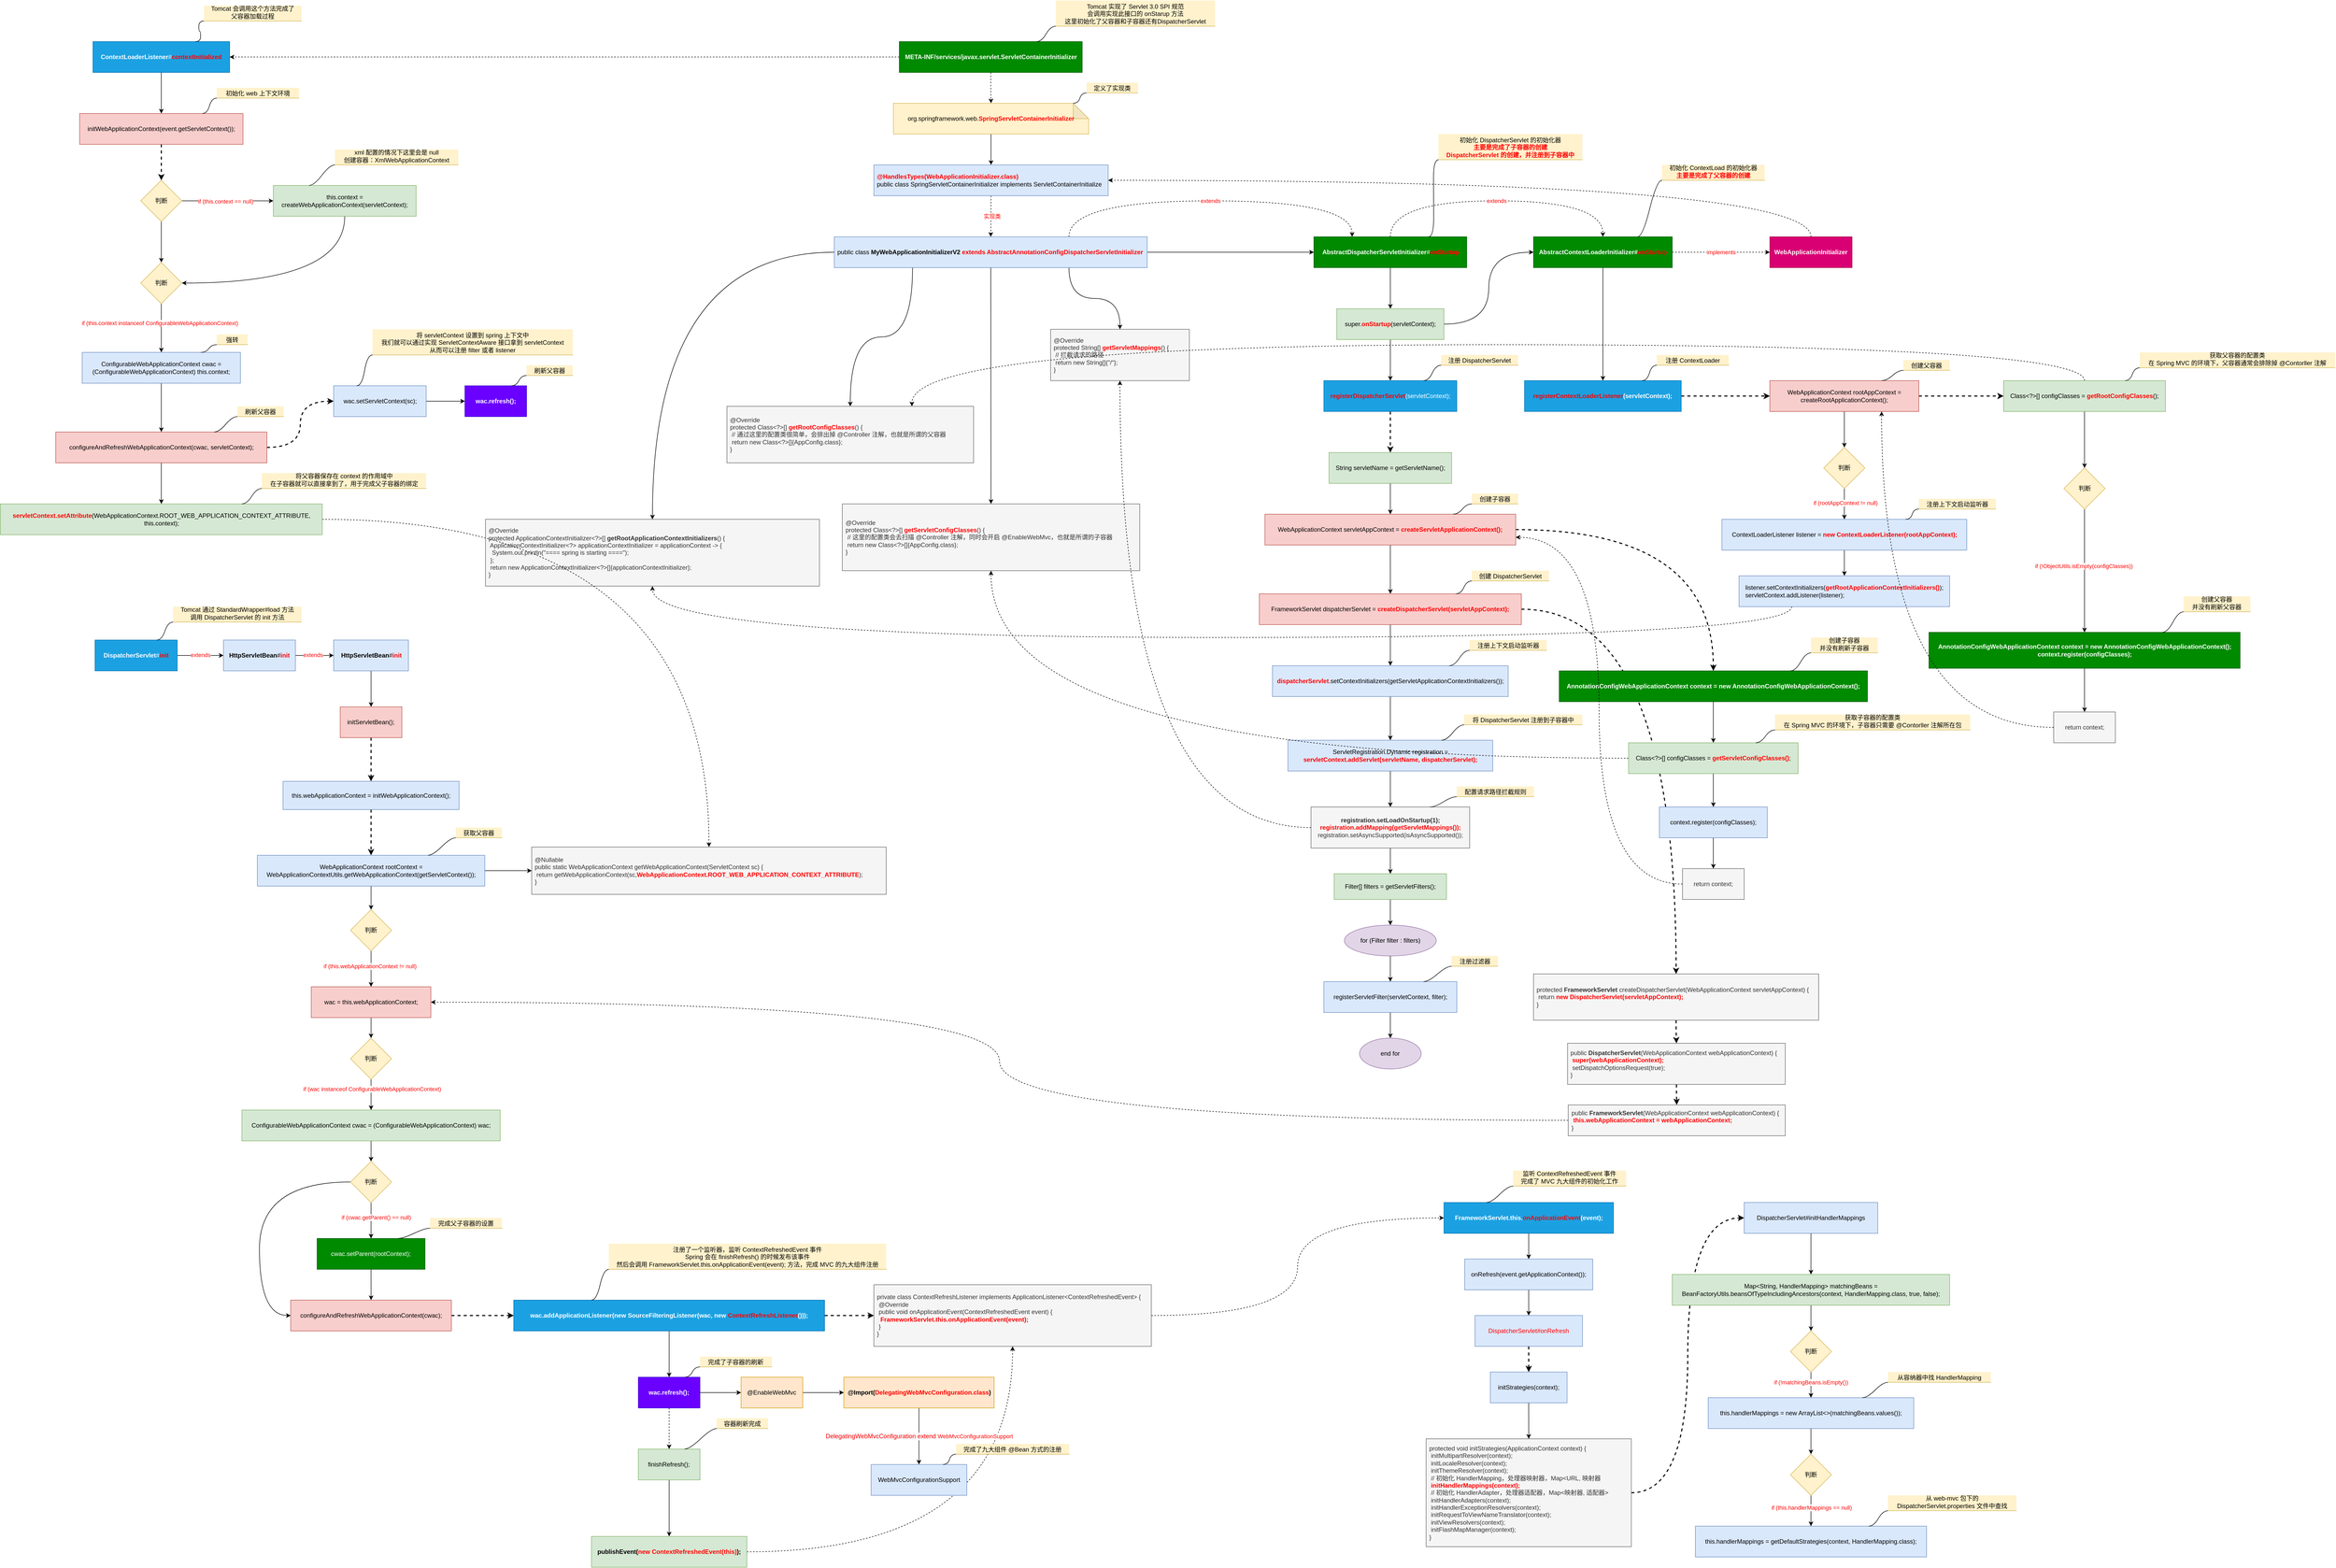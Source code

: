 <mxfile version="17.4.1" type="github">
  <diagram id="j21HDgzCXSbHb75ocCG3" name="Page-1">
    <mxGraphModel dx="2685" dy="642" grid="1" gridSize="10" guides="1" tooltips="1" connect="1" arrows="1" fold="1" page="1" pageScale="1" pageWidth="827" pageHeight="1169" math="0" shadow="0">
      <root>
        <mxCell id="0" />
        <mxCell id="1" parent="0" />
        <mxCell id="3ySFvYQsTKUrHunnDd8E-3" style="edgeStyle=orthogonalEdgeStyle;curved=1;rounded=0;orthogonalLoop=1;jettySize=auto;html=1;exitX=0.5;exitY=1;exitDx=0;exitDy=0;entryX=0.5;entryY=0;entryDx=0;entryDy=0;entryPerimeter=0;fontColor=#FF0000;strokeWidth=1;dashed=1;" parent="1" source="3ySFvYQsTKUrHunnDd8E-1" target="3ySFvYQsTKUrHunnDd8E-2" edge="1">
          <mxGeometry relative="1" as="geometry" />
        </mxCell>
        <mxCell id="e-CRlnTBomWaG8tCO1K1-109" style="edgeStyle=orthogonalEdgeStyle;curved=1;rounded=0;orthogonalLoop=1;jettySize=auto;html=1;exitX=0;exitY=0.5;exitDx=0;exitDy=0;fontColor=#FF0000;strokeWidth=1;dashed=1;" edge="1" parent="1" source="3ySFvYQsTKUrHunnDd8E-1" target="e-CRlnTBomWaG8tCO1K1-62">
          <mxGeometry relative="1" as="geometry" />
        </mxCell>
        <mxCell id="3ySFvYQsTKUrHunnDd8E-1" value="&lt;b&gt;META-INF/services/javax.servlet.ServletContainerInitializer&lt;/b&gt;" style="rounded=0;whiteSpace=wrap;html=1;fillColor=#008a00;strokeColor=#005700;fontColor=#ffffff;" parent="1" vertex="1">
          <mxGeometry x="235.5" y="110" width="356" height="60" as="geometry" />
        </mxCell>
        <mxCell id="3ySFvYQsTKUrHunnDd8E-5" value="" style="edgeStyle=orthogonalEdgeStyle;curved=1;rounded=0;orthogonalLoop=1;jettySize=auto;html=1;fontColor=#FF0000;strokeWidth=1;" parent="1" source="3ySFvYQsTKUrHunnDd8E-2" target="3ySFvYQsTKUrHunnDd8E-4" edge="1">
          <mxGeometry relative="1" as="geometry" />
        </mxCell>
        <mxCell id="3ySFvYQsTKUrHunnDd8E-2" value="org.springframework.web.&lt;b&gt;&lt;font color=&quot;#ff0000&quot;&gt;SpringServletContainerInitializer&lt;/font&gt;&lt;/b&gt;" style="shape=note;whiteSpace=wrap;html=1;backgroundOutline=1;darkOpacity=0.05;fillColor=#fff2cc;strokeColor=#d6b656;" parent="1" vertex="1">
          <mxGeometry x="224" y="230" width="380" height="60" as="geometry" />
        </mxCell>
        <mxCell id="3ySFvYQsTKUrHunnDd8E-11" value="" style="edgeStyle=orthogonalEdgeStyle;curved=1;rounded=0;orthogonalLoop=1;jettySize=auto;html=1;dashed=1;fontColor=#FF0000;strokeWidth=1;" parent="1" source="3ySFvYQsTKUrHunnDd8E-4" target="3ySFvYQsTKUrHunnDd8E-10" edge="1">
          <mxGeometry relative="1" as="geometry" />
        </mxCell>
        <mxCell id="3ySFvYQsTKUrHunnDd8E-12" value="实现类" style="edgeLabel;html=1;align=center;verticalAlign=middle;resizable=0;points=[];fontColor=#FF0000;" parent="3ySFvYQsTKUrHunnDd8E-11" vertex="1" connectable="0">
          <mxGeometry y="2" relative="1" as="geometry">
            <mxPoint as="offset" />
          </mxGeometry>
        </mxCell>
        <mxCell id="3ySFvYQsTKUrHunnDd8E-4" value="&lt;div&gt;&lt;b&gt;&lt;font color=&quot;#ff0000&quot;&gt;@HandlesTypes(WebApplicationInitializer.class)&lt;/font&gt;&lt;/b&gt;&lt;/div&gt;&lt;div&gt;public class SpringServletContainerInitializer implements ServletContainerInitialize&lt;/div&gt;" style="whiteSpace=wrap;html=1;fillColor=#dae8fc;strokeColor=#6c8ebf;align=left;spacing=6;" parent="1" vertex="1">
          <mxGeometry x="186" y="350" width="456" height="60" as="geometry" />
        </mxCell>
        <mxCell id="3ySFvYQsTKUrHunnDd8E-6" value="定义了实现类" style="whiteSpace=wrap;html=1;shape=partialRectangle;top=0;left=0;bottom=1;right=0;points=[[0,1],[1,1]];fillColor=#fff2cc;align=center;verticalAlign=bottom;routingCenterY=0.5;snapToPoint=1;recursiveResize=0;autosize=1;treeFolding=1;treeMoving=1;newEdgeStyle={&quot;edgeStyle&quot;:&quot;entityRelationEdgeStyle&quot;,&quot;startArrow&quot;:&quot;none&quot;,&quot;endArrow&quot;:&quot;none&quot;,&quot;segment&quot;:10,&quot;curved&quot;:1};strokeColor=#d6b656;" parent="1" vertex="1">
          <mxGeometry x="600" y="190" width="100" height="20" as="geometry" />
        </mxCell>
        <mxCell id="3ySFvYQsTKUrHunnDd8E-7" value="" style="edgeStyle=entityRelationEdgeStyle;startArrow=none;endArrow=none;segment=10;curved=1;rounded=0;fontColor=#000000;strokeWidth=1;exitX=0;exitY=0;exitDx=350;exitDy=0;exitPerimeter=0;" parent="1" source="3ySFvYQsTKUrHunnDd8E-2" target="3ySFvYQsTKUrHunnDd8E-6" edge="1">
          <mxGeometry relative="1" as="geometry">
            <mxPoint x="760" y="200" as="sourcePoint" />
          </mxGeometry>
        </mxCell>
        <mxCell id="3ySFvYQsTKUrHunnDd8E-8" value="Tomcat 实现了 Servlet 3.0 SPI 规范&lt;br&gt;会调用实现此接口的 onStarup 方法&lt;br&gt;这里初始化了父容器和子容器还有DispatcherServlet" style="whiteSpace=wrap;html=1;shape=partialRectangle;top=0;left=0;bottom=1;right=0;points=[[0,1],[1,1]];fillColor=#fff2cc;align=center;verticalAlign=bottom;routingCenterY=0.5;snapToPoint=1;recursiveResize=0;autosize=1;treeFolding=1;treeMoving=1;newEdgeStyle={&quot;edgeStyle&quot;:&quot;entityRelationEdgeStyle&quot;,&quot;startArrow&quot;:&quot;none&quot;,&quot;endArrow&quot;:&quot;none&quot;,&quot;segment&quot;:10,&quot;curved&quot;:1};strokeColor=#d6b656;" parent="1" vertex="1">
          <mxGeometry x="540" y="30" width="310" height="50" as="geometry" />
        </mxCell>
        <mxCell id="3ySFvYQsTKUrHunnDd8E-9" value="" style="edgeStyle=entityRelationEdgeStyle;startArrow=none;endArrow=none;segment=10;curved=1;rounded=0;fontColor=#000000;strokeWidth=1;exitX=0.75;exitY=0;exitDx=0;exitDy=0;" parent="1" source="3ySFvYQsTKUrHunnDd8E-1" target="3ySFvYQsTKUrHunnDd8E-8" edge="1">
          <mxGeometry relative="1" as="geometry">
            <mxPoint x="470" y="110" as="sourcePoint" />
          </mxGeometry>
        </mxCell>
        <mxCell id="3ySFvYQsTKUrHunnDd8E-14" value="" style="edgeStyle=orthogonalEdgeStyle;curved=1;rounded=0;orthogonalLoop=1;jettySize=auto;html=1;fontColor=#FF0000;strokeWidth=1;" parent="1" source="3ySFvYQsTKUrHunnDd8E-10" target="3ySFvYQsTKUrHunnDd8E-13" edge="1">
          <mxGeometry relative="1" as="geometry" />
        </mxCell>
        <mxCell id="3ySFvYQsTKUrHunnDd8E-17" style="edgeStyle=orthogonalEdgeStyle;curved=1;rounded=0;orthogonalLoop=1;jettySize=auto;html=1;exitX=0.25;exitY=1;exitDx=0;exitDy=0;fontColor=#FF0000;strokeWidth=1;" parent="1" source="3ySFvYQsTKUrHunnDd8E-10" target="3ySFvYQsTKUrHunnDd8E-16" edge="1">
          <mxGeometry relative="1" as="geometry" />
        </mxCell>
        <mxCell id="3ySFvYQsTKUrHunnDd8E-18" style="edgeStyle=orthogonalEdgeStyle;curved=1;rounded=0;orthogonalLoop=1;jettySize=auto;html=1;exitX=0.75;exitY=1;exitDx=0;exitDy=0;fontColor=#FF0000;strokeWidth=1;" parent="1" source="3ySFvYQsTKUrHunnDd8E-10" target="3ySFvYQsTKUrHunnDd8E-15" edge="1">
          <mxGeometry relative="1" as="geometry" />
        </mxCell>
        <mxCell id="3ySFvYQsTKUrHunnDd8E-20" value="" style="edgeStyle=orthogonalEdgeStyle;curved=1;rounded=0;orthogonalLoop=1;jettySize=auto;html=1;fontColor=#FF0000;strokeWidth=1;" parent="1" source="3ySFvYQsTKUrHunnDd8E-10" target="3ySFvYQsTKUrHunnDd8E-19" edge="1">
          <mxGeometry relative="1" as="geometry" />
        </mxCell>
        <mxCell id="3ySFvYQsTKUrHunnDd8E-30" value="extends" style="edgeStyle=orthogonalEdgeStyle;curved=1;rounded=0;orthogonalLoop=1;jettySize=auto;html=1;exitX=0.75;exitY=0;exitDx=0;exitDy=0;entryX=0.25;entryY=0;entryDx=0;entryDy=0;dashed=1;fontColor=#FF0000;strokeWidth=1;" parent="1" source="3ySFvYQsTKUrHunnDd8E-10" target="3ySFvYQsTKUrHunnDd8E-19" edge="1">
          <mxGeometry relative="1" as="geometry">
            <Array as="points">
              <mxPoint x="566" y="420" />
              <mxPoint x="1117" y="420" />
            </Array>
          </mxGeometry>
        </mxCell>
        <mxCell id="e-CRlnTBomWaG8tCO1K1-2" value="" style="edgeStyle=orthogonalEdgeStyle;curved=1;rounded=0;orthogonalLoop=1;jettySize=auto;html=1;fontColor=#FF0000;strokeWidth=1;" edge="1" parent="1" source="3ySFvYQsTKUrHunnDd8E-10" target="e-CRlnTBomWaG8tCO1K1-1">
          <mxGeometry relative="1" as="geometry" />
        </mxCell>
        <mxCell id="3ySFvYQsTKUrHunnDd8E-10" value="public class &lt;b&gt;MyWebApplicationInitializerV2&lt;/b&gt; &lt;b&gt;&lt;font color=&quot;#ff0000&quot;&gt;extends AbstractAnnotationConfigDispatcherServletInitializer&lt;/font&gt;&lt;/b&gt;" style="whiteSpace=wrap;html=1;align=left;fillColor=#dae8fc;strokeColor=#6c8ebf;spacing=6;" parent="1" vertex="1">
          <mxGeometry x="109" y="490" width="609" height="60" as="geometry" />
        </mxCell>
        <mxCell id="3ySFvYQsTKUrHunnDd8E-13" value="&lt;div&gt;@Override&lt;/div&gt;&lt;div&gt;&lt;span&gt; &lt;/span&gt;protected Class&amp;lt;?&amp;gt;[] &lt;b&gt;&lt;font color=&quot;#ff0000&quot;&gt;getServletConfigClasses&lt;/font&gt;&lt;/b&gt;() {&lt;/div&gt;&lt;div&gt;&lt;span&gt;&lt;span style=&quot;white-space: pre&quot;&gt; &lt;/span&gt;// 这里的配置类会去扫描 @Controller 注解，同时会开启 @EnableWebMvc，也就是所谓的子容器&lt;/span&gt;&lt;/div&gt;&lt;div&gt;&lt;span&gt;  &lt;/span&gt;&lt;span style=&quot;white-space: pre&quot;&gt; &lt;/span&gt;return new Class&amp;lt;?&amp;gt;[]{AppConfig.class};&lt;/div&gt;&lt;div&gt;&lt;span&gt; &lt;/span&gt;}&lt;/div&gt;" style="whiteSpace=wrap;html=1;align=left;fillColor=#f5f5f5;strokeColor=#666666;spacing=6;fontColor=#333333;" parent="1" vertex="1">
          <mxGeometry x="124.5" y="1010" width="579" height="130" as="geometry" />
        </mxCell>
        <mxCell id="3ySFvYQsTKUrHunnDd8E-15" value="&lt;div&gt;@Override&lt;/div&gt;&lt;div&gt;&lt;span&gt; &lt;/span&gt;protected String[] &lt;b&gt;&lt;font color=&quot;#ff0000&quot;&gt;getServletMappings&lt;/font&gt;&lt;/b&gt;() {&lt;/div&gt;&lt;div&gt;&lt;span&gt;&lt;span style=&quot;white-space: pre&quot;&gt; &lt;/span&gt;// 拦截请求的路径&lt;/span&gt;&lt;/div&gt;&lt;div&gt;&lt;span&gt;&lt;span style=&quot;white-space: pre&quot;&gt; &lt;/span&gt;return new String[]{&quot;/&quot;};&lt;/span&gt;&lt;/div&gt;&lt;div&gt;&lt;span&gt; &lt;/span&gt;}&lt;/div&gt;" style="whiteSpace=wrap;html=1;align=left;fillColor=#f5f5f5;strokeColor=#666666;spacing=6;fontColor=#333333;" parent="1" vertex="1">
          <mxGeometry x="530" y="670" width="270" height="100" as="geometry" />
        </mxCell>
        <mxCell id="3ySFvYQsTKUrHunnDd8E-16" value="&lt;div&gt;@Override&lt;/div&gt;&lt;div&gt;&lt;span&gt; &lt;/span&gt;protected Class&amp;lt;?&amp;gt;[] &lt;b&gt;&lt;font color=&quot;#ff0000&quot;&gt;getRootConfigClasses&lt;/font&gt;&lt;/b&gt;() {&lt;/div&gt;&lt;div&gt;&lt;span&gt;&lt;span style=&quot;white-space: pre&quot;&gt; &lt;/span&gt;// 通过这里的配置类很简单，会排出掉 @Controller 注解，也就是所谓的父容器&lt;/span&gt;&lt;/div&gt;&lt;div&gt;&lt;span&gt;&lt;span style=&quot;white-space: pre&quot;&gt; &lt;/span&gt;return new Class&amp;lt;?&amp;gt;[]{AppConfig.class};&lt;/span&gt;&lt;/div&gt;&lt;div&gt;&lt;span&gt; &lt;/span&gt;}&lt;/div&gt;" style="whiteSpace=wrap;html=1;align=left;fillColor=#f5f5f5;strokeColor=#666666;spacing=6;fontColor=#333333;" parent="1" vertex="1">
          <mxGeometry x="-100" y="820" width="480" height="110" as="geometry" />
        </mxCell>
        <mxCell id="3ySFvYQsTKUrHunnDd8E-22" value="" style="edgeStyle=orthogonalEdgeStyle;curved=1;rounded=0;orthogonalLoop=1;jettySize=auto;html=1;fontColor=#FF0000;strokeWidth=1;" parent="1" source="3ySFvYQsTKUrHunnDd8E-19" target="3ySFvYQsTKUrHunnDd8E-21" edge="1">
          <mxGeometry relative="1" as="geometry" />
        </mxCell>
        <mxCell id="3ySFvYQsTKUrHunnDd8E-31" value="extends" style="edgeStyle=orthogonalEdgeStyle;curved=1;rounded=0;orthogonalLoop=1;jettySize=auto;html=1;exitX=0.5;exitY=0;exitDx=0;exitDy=0;entryX=0.5;entryY=0;entryDx=0;entryDy=0;dashed=1;fontColor=#FF0000;strokeWidth=1;" parent="1" source="3ySFvYQsTKUrHunnDd8E-19" target="3ySFvYQsTKUrHunnDd8E-27" edge="1">
          <mxGeometry relative="1" as="geometry">
            <Array as="points">
              <mxPoint x="1191" y="420" />
              <mxPoint x="1605" y="420" />
            </Array>
          </mxGeometry>
        </mxCell>
        <mxCell id="3ySFvYQsTKUrHunnDd8E-19" value="&lt;b&gt;AbstractDispatcherServletInitializer&lt;/b&gt;#&lt;b&gt;&lt;font color=&quot;#ff0000&quot;&gt;onStartup&lt;/font&gt;&lt;/b&gt;" style="whiteSpace=wrap;html=1;align=center;fillColor=#008a00;strokeColor=#005700;spacing=6;fontColor=#ffffff;" parent="1" vertex="1">
          <mxGeometry x="1042.5" y="490" width="297.5" height="60" as="geometry" />
        </mxCell>
        <mxCell id="3ySFvYQsTKUrHunnDd8E-24" value="" style="edgeStyle=orthogonalEdgeStyle;curved=1;rounded=0;orthogonalLoop=1;jettySize=auto;html=1;fontColor=#FF0000;strokeWidth=1;" parent="1" source="3ySFvYQsTKUrHunnDd8E-21" target="3ySFvYQsTKUrHunnDd8E-23" edge="1">
          <mxGeometry relative="1" as="geometry" />
        </mxCell>
        <mxCell id="3ySFvYQsTKUrHunnDd8E-28" value="" style="edgeStyle=orthogonalEdgeStyle;curved=1;rounded=0;orthogonalLoop=1;jettySize=auto;html=1;fontColor=#FF0000;strokeWidth=1;entryX=0;entryY=0.5;entryDx=0;entryDy=0;" parent="1" source="3ySFvYQsTKUrHunnDd8E-21" target="3ySFvYQsTKUrHunnDd8E-27" edge="1">
          <mxGeometry relative="1" as="geometry" />
        </mxCell>
        <mxCell id="3ySFvYQsTKUrHunnDd8E-21" value="super.&lt;b&gt;&lt;font color=&quot;#ff0000&quot;&gt;onStartup&lt;/font&gt;&lt;/b&gt;(servletContext);" style="whiteSpace=wrap;html=1;spacing=6;fillColor=#d5e8d4;strokeColor=#82b366;" parent="1" vertex="1">
          <mxGeometry x="1086.88" y="630" width="208.75" height="60" as="geometry" />
        </mxCell>
        <mxCell id="e-CRlnTBomWaG8tCO1K1-16" value="" style="edgeStyle=orthogonalEdgeStyle;curved=1;rounded=0;orthogonalLoop=1;jettySize=auto;html=1;fontColor=#FF0000;strokeWidth=2;dashed=1;" edge="1" parent="1" source="3ySFvYQsTKUrHunnDd8E-23" target="e-CRlnTBomWaG8tCO1K1-15">
          <mxGeometry relative="1" as="geometry" />
        </mxCell>
        <mxCell id="3ySFvYQsTKUrHunnDd8E-23" value="&lt;b&gt;&lt;font color=&quot;#ff0000&quot;&gt;registerDispatcherServlet&lt;/font&gt;&lt;/b&gt;(servletContext);" style="whiteSpace=wrap;html=1;spacing=6;fillColor=#1ba1e2;strokeColor=#006EAF;fontColor=#ffffff;" parent="1" vertex="1">
          <mxGeometry x="1061.89" y="770" width="258.74" height="60" as="geometry" />
        </mxCell>
        <mxCell id="3ySFvYQsTKUrHunnDd8E-25" value="初始化 DispatcherServlet 的初始化器&lt;br&gt;&lt;b&gt;&lt;font color=&quot;#ff0000&quot;&gt;主要是完成了子容器的创建&lt;br&gt;DispatcherServlet 的创建，并注册到子容器中&lt;br&gt;&lt;/font&gt;&lt;/b&gt;" style="whiteSpace=wrap;html=1;shape=partialRectangle;top=0;left=0;bottom=1;right=0;points=[[0,1],[1,1]];fillColor=#fff2cc;align=center;verticalAlign=bottom;routingCenterY=0.5;snapToPoint=1;recursiveResize=0;autosize=1;treeFolding=1;treeMoving=1;newEdgeStyle={&quot;edgeStyle&quot;:&quot;entityRelationEdgeStyle&quot;,&quot;startArrow&quot;:&quot;none&quot;,&quot;endArrow&quot;:&quot;none&quot;,&quot;segment&quot;:10,&quot;curved&quot;:1};strokeColor=#d6b656;" parent="1" vertex="1">
          <mxGeometry x="1285" y="290" width="280" height="50" as="geometry" />
        </mxCell>
        <mxCell id="3ySFvYQsTKUrHunnDd8E-26" value="" style="edgeStyle=entityRelationEdgeStyle;startArrow=none;endArrow=none;segment=10;curved=1;rounded=0;fontColor=#000000;strokeWidth=1;exitX=0.75;exitY=0;exitDx=0;exitDy=0;" parent="1" source="3ySFvYQsTKUrHunnDd8E-19" target="3ySFvYQsTKUrHunnDd8E-25" edge="1">
          <mxGeometry relative="1" as="geometry">
            <mxPoint x="1086.885" y="470" as="sourcePoint" />
          </mxGeometry>
        </mxCell>
        <mxCell id="3ySFvYQsTKUrHunnDd8E-33" value="" style="edgeStyle=orthogonalEdgeStyle;curved=1;rounded=0;orthogonalLoop=1;jettySize=auto;html=1;fontColor=#FF0000;strokeWidth=1;" parent="1" source="3ySFvYQsTKUrHunnDd8E-27" target="3ySFvYQsTKUrHunnDd8E-32" edge="1">
          <mxGeometry relative="1" as="geometry" />
        </mxCell>
        <mxCell id="3ySFvYQsTKUrHunnDd8E-42" value="implements" style="edgeStyle=orthogonalEdgeStyle;curved=1;rounded=0;orthogonalLoop=1;jettySize=auto;html=1;exitX=1;exitY=0.5;exitDx=0;exitDy=0;fontColor=#FF0000;strokeWidth=1;dashed=1;" parent="1" source="3ySFvYQsTKUrHunnDd8E-27" target="3ySFvYQsTKUrHunnDd8E-41" edge="1">
          <mxGeometry relative="1" as="geometry" />
        </mxCell>
        <mxCell id="3ySFvYQsTKUrHunnDd8E-27" value="&lt;b&gt;AbstractContextLoaderInitializer#&lt;font color=&quot;#ff0000&quot;&gt;onStartup&lt;/font&gt;&lt;/b&gt;" style="whiteSpace=wrap;html=1;fillColor=#008a00;strokeColor=#005700;spacing=6;fontColor=#ffffff;" parent="1" vertex="1">
          <mxGeometry x="1470" y="490" width="269.99" height="60" as="geometry" />
        </mxCell>
        <mxCell id="3ySFvYQsTKUrHunnDd8E-45" value="" style="edgeStyle=orthogonalEdgeStyle;curved=1;rounded=0;orthogonalLoop=1;jettySize=auto;html=1;dashed=1;fontColor=#FF0000;strokeWidth=2;" parent="1" source="3ySFvYQsTKUrHunnDd8E-32" target="3ySFvYQsTKUrHunnDd8E-44" edge="1">
          <mxGeometry relative="1" as="geometry" />
        </mxCell>
        <mxCell id="3ySFvYQsTKUrHunnDd8E-32" value="&lt;b&gt;&lt;font color=&quot;#ff0000&quot;&gt;registerContextLoaderListener&lt;/font&gt;(servletContext);&lt;/b&gt;" style="whiteSpace=wrap;html=1;fillColor=#1ba1e2;strokeColor=#006EAF;fontColor=#ffffff;spacing=6;" parent="1" vertex="1">
          <mxGeometry x="1452.49" y="770" width="305.01" height="60" as="geometry" />
        </mxCell>
        <mxCell id="3ySFvYQsTKUrHunnDd8E-35" value="注册 DispatcherServlet" style="whiteSpace=wrap;html=1;shape=partialRectangle;top=0;left=0;bottom=1;right=0;points=[[0,1],[1,1]];fillColor=#fff2cc;align=center;verticalAlign=bottom;routingCenterY=0.5;snapToPoint=1;recursiveResize=0;autosize=1;treeFolding=1;treeMoving=1;newEdgeStyle={&quot;edgeStyle&quot;:&quot;entityRelationEdgeStyle&quot;,&quot;startArrow&quot;:&quot;none&quot;,&quot;endArrow&quot;:&quot;none&quot;,&quot;segment&quot;:10,&quot;curved&quot;:1};strokeColor=#d6b656;" parent="1" vertex="1">
          <mxGeometry x="1290" y="720" width="150" height="20" as="geometry" />
        </mxCell>
        <mxCell id="3ySFvYQsTKUrHunnDd8E-36" value="" style="edgeStyle=entityRelationEdgeStyle;startArrow=none;endArrow=none;segment=10;curved=1;rounded=0;fontColor=#000000;strokeWidth=1;exitX=0.75;exitY=0;exitDx=0;exitDy=0;" parent="1" source="3ySFvYQsTKUrHunnDd8E-23" target="3ySFvYQsTKUrHunnDd8E-35" edge="1">
          <mxGeometry relative="1" as="geometry">
            <mxPoint x="1290" y="750" as="sourcePoint" />
          </mxGeometry>
        </mxCell>
        <mxCell id="3ySFvYQsTKUrHunnDd8E-37" value="注册 ContextLoader" style="whiteSpace=wrap;html=1;shape=partialRectangle;top=0;left=0;bottom=1;right=0;points=[[0,1],[1,1]];fillColor=#fff2cc;align=center;verticalAlign=bottom;routingCenterY=0.5;snapToPoint=1;recursiveResize=0;autosize=1;treeFolding=1;treeMoving=1;newEdgeStyle={&quot;edgeStyle&quot;:&quot;entityRelationEdgeStyle&quot;,&quot;startArrow&quot;:&quot;none&quot;,&quot;endArrow&quot;:&quot;none&quot;,&quot;segment&quot;:10,&quot;curved&quot;:1};strokeColor=#d6b656;" parent="1" vertex="1">
          <mxGeometry x="1709.99" y="720" width="140" height="20" as="geometry" />
        </mxCell>
        <mxCell id="3ySFvYQsTKUrHunnDd8E-38" value="" style="edgeStyle=entityRelationEdgeStyle;startArrow=none;endArrow=none;segment=10;curved=1;rounded=0;fontColor=#000000;strokeWidth=1;exitX=0.75;exitY=0;exitDx=0;exitDy=0;" parent="1" source="3ySFvYQsTKUrHunnDd8E-32" target="3ySFvYQsTKUrHunnDd8E-37" edge="1">
          <mxGeometry relative="1" as="geometry">
            <mxPoint x="1730" y="740" as="sourcePoint" />
          </mxGeometry>
        </mxCell>
        <mxCell id="3ySFvYQsTKUrHunnDd8E-39" value="初始化 ContextLoad 的初始化器&lt;br&gt;&lt;b&gt;&lt;font color=&quot;#ff0000&quot;&gt;主要是完成了父容器的创建&lt;/font&gt;&lt;/b&gt;" style="whiteSpace=wrap;html=1;shape=partialRectangle;top=0;left=0;bottom=1;right=0;points=[[0,1],[1,1]];fillColor=#fff2cc;align=center;verticalAlign=bottom;routingCenterY=0.5;snapToPoint=1;recursiveResize=0;autosize=1;treeFolding=1;treeMoving=1;newEdgeStyle={&quot;edgeStyle&quot;:&quot;entityRelationEdgeStyle&quot;,&quot;startArrow&quot;:&quot;none&quot;,&quot;endArrow&quot;:&quot;none&quot;,&quot;segment&quot;:10,&quot;curved&quot;:1};strokeColor=#d6b656;" parent="1" vertex="1">
          <mxGeometry x="1720" y="350" width="200" height="30" as="geometry" />
        </mxCell>
        <mxCell id="3ySFvYQsTKUrHunnDd8E-40" value="" style="edgeStyle=entityRelationEdgeStyle;startArrow=none;endArrow=none;segment=10;curved=1;rounded=0;fontColor=#000000;strokeWidth=1;exitX=0.75;exitY=0;exitDx=0;exitDy=0;" parent="1" source="3ySFvYQsTKUrHunnDd8E-27" target="3ySFvYQsTKUrHunnDd8E-39" edge="1">
          <mxGeometry relative="1" as="geometry">
            <mxPoint x="1780" y="460" as="sourcePoint" />
          </mxGeometry>
        </mxCell>
        <mxCell id="3ySFvYQsTKUrHunnDd8E-43" style="edgeStyle=orthogonalEdgeStyle;curved=1;rounded=0;orthogonalLoop=1;jettySize=auto;html=1;exitX=0.5;exitY=0;exitDx=0;exitDy=0;dashed=1;fontColor=#FF0000;strokeWidth=1;entryX=1;entryY=0.5;entryDx=0;entryDy=0;" parent="1" source="3ySFvYQsTKUrHunnDd8E-41" target="3ySFvYQsTKUrHunnDd8E-4" edge="1">
          <mxGeometry relative="1" as="geometry">
            <mxPoint x="1260" y="340" as="targetPoint" />
          </mxGeometry>
        </mxCell>
        <mxCell id="3ySFvYQsTKUrHunnDd8E-41" value="&lt;b&gt;WebApplicationInitializer&lt;/b&gt;" style="rounded=0;whiteSpace=wrap;html=1;fillColor=#d80073;strokeColor=#A50040;fontColor=#ffffff;" parent="1" vertex="1">
          <mxGeometry x="1930" y="490" width="160" height="60" as="geometry" />
        </mxCell>
        <mxCell id="3ySFvYQsTKUrHunnDd8E-49" value="" style="edgeStyle=orthogonalEdgeStyle;curved=1;rounded=0;orthogonalLoop=1;jettySize=auto;html=1;fontColor=#FF0000;strokeWidth=1;" parent="1" source="3ySFvYQsTKUrHunnDd8E-44" target="3ySFvYQsTKUrHunnDd8E-48" edge="1">
          <mxGeometry relative="1" as="geometry" />
        </mxCell>
        <mxCell id="3ySFvYQsTKUrHunnDd8E-54" value="" style="edgeStyle=orthogonalEdgeStyle;curved=1;rounded=0;orthogonalLoop=1;jettySize=auto;html=1;fontColor=#FF0000;strokeWidth=2;dashed=1;" parent="1" source="3ySFvYQsTKUrHunnDd8E-44" target="3ySFvYQsTKUrHunnDd8E-53" edge="1">
          <mxGeometry relative="1" as="geometry" />
        </mxCell>
        <mxCell id="3ySFvYQsTKUrHunnDd8E-44" value="WebApplicationContext rootAppContext = createRootApplicationContext();" style="whiteSpace=wrap;html=1;fillColor=#f8cecc;strokeColor=#b85450;spacing=6;" parent="1" vertex="1">
          <mxGeometry x="1930.01" y="770" width="289.99" height="60" as="geometry" />
        </mxCell>
        <mxCell id="3ySFvYQsTKUrHunnDd8E-51" value="" style="edgeStyle=orthogonalEdgeStyle;curved=1;rounded=0;orthogonalLoop=1;jettySize=auto;html=1;fontColor=#FF0000;strokeWidth=1;" parent="1" source="3ySFvYQsTKUrHunnDd8E-48" target="3ySFvYQsTKUrHunnDd8E-50" edge="1">
          <mxGeometry relative="1" as="geometry" />
        </mxCell>
        <mxCell id="3ySFvYQsTKUrHunnDd8E-52" value="if (rootAppContext != null)" style="edgeLabel;html=1;align=center;verticalAlign=middle;resizable=0;points=[];fontColor=#FF0000;" parent="3ySFvYQsTKUrHunnDd8E-51" vertex="1" connectable="0">
          <mxGeometry x="-0.089" y="2" relative="1" as="geometry">
            <mxPoint as="offset" />
          </mxGeometry>
        </mxCell>
        <mxCell id="3ySFvYQsTKUrHunnDd8E-48" value="判断" style="rhombus;whiteSpace=wrap;html=1;fillColor=#fff2cc;strokeColor=#d6b656;spacing=6;" parent="1" vertex="1">
          <mxGeometry x="2035.005" y="900" width="80" height="80" as="geometry" />
        </mxCell>
        <mxCell id="e-CRlnTBomWaG8tCO1K1-69" value="" style="edgeStyle=orthogonalEdgeStyle;curved=1;rounded=0;orthogonalLoop=1;jettySize=auto;html=1;fontColor=#FF0000;strokeWidth=1;" edge="1" parent="1" source="3ySFvYQsTKUrHunnDd8E-50" target="e-CRlnTBomWaG8tCO1K1-68">
          <mxGeometry relative="1" as="geometry" />
        </mxCell>
        <mxCell id="3ySFvYQsTKUrHunnDd8E-50" value="&lt;div&gt;ContextLoaderListener listener = &lt;b&gt;&lt;font color=&quot;#ff0000&quot;&gt;new ContextLoaderListener(rootAppContext);&lt;/font&gt;&lt;/b&gt;&lt;/div&gt;" style="whiteSpace=wrap;html=1;fillColor=#dae8fc;strokeColor=#6c8ebf;spacing=6;align=center;" parent="1" vertex="1">
          <mxGeometry x="1836.74" y="1040" width="476.55" height="60" as="geometry" />
        </mxCell>
        <mxCell id="3ySFvYQsTKUrHunnDd8E-56" value="" style="edgeStyle=orthogonalEdgeStyle;curved=1;rounded=0;orthogonalLoop=1;jettySize=auto;html=1;fontColor=#FF0000;strokeWidth=1;" parent="1" source="3ySFvYQsTKUrHunnDd8E-53" target="3ySFvYQsTKUrHunnDd8E-55" edge="1">
          <mxGeometry relative="1" as="geometry" />
        </mxCell>
        <mxCell id="3ySFvYQsTKUrHunnDd8E-62" style="edgeStyle=orthogonalEdgeStyle;curved=1;rounded=0;orthogonalLoop=1;jettySize=auto;html=1;exitX=0.5;exitY=0;exitDx=0;exitDy=0;fontColor=#FF0000;strokeWidth=1;entryX=0.75;entryY=0;entryDx=0;entryDy=0;dashed=1;" parent="1" source="3ySFvYQsTKUrHunnDd8E-53" target="3ySFvYQsTKUrHunnDd8E-16" edge="1">
          <mxGeometry relative="1" as="geometry">
            <mxPoint x="-350" y="950" as="targetPoint" />
            <Array as="points">
              <mxPoint x="2543" y="700" />
              <mxPoint x="260" y="700" />
            </Array>
          </mxGeometry>
        </mxCell>
        <mxCell id="3ySFvYQsTKUrHunnDd8E-53" value="Class&amp;lt;?&amp;gt;[] configClasses = &lt;b&gt;&lt;font color=&quot;#ff0000&quot;&gt;getRootConfigClasses&lt;/font&gt;&lt;/b&gt;();" style="whiteSpace=wrap;html=1;fillColor=#d5e8d4;strokeColor=#82b366;spacing=6;" parent="1" vertex="1">
          <mxGeometry x="2385" y="770" width="315.01" height="60" as="geometry" />
        </mxCell>
        <mxCell id="3ySFvYQsTKUrHunnDd8E-58" value="" style="edgeStyle=orthogonalEdgeStyle;curved=1;rounded=0;orthogonalLoop=1;jettySize=auto;html=1;fontColor=#FF0000;strokeWidth=1;" parent="1" source="3ySFvYQsTKUrHunnDd8E-55" target="3ySFvYQsTKUrHunnDd8E-57" edge="1">
          <mxGeometry relative="1" as="geometry" />
        </mxCell>
        <mxCell id="3ySFvYQsTKUrHunnDd8E-61" value="if (!ObjectUtils.isEmpty(configClasses))" style="edgeLabel;html=1;align=center;verticalAlign=middle;resizable=0;points=[];fontColor=#FF0000;" parent="3ySFvYQsTKUrHunnDd8E-58" vertex="1" connectable="0">
          <mxGeometry x="-0.075" y="-2" relative="1" as="geometry">
            <mxPoint as="offset" />
          </mxGeometry>
        </mxCell>
        <mxCell id="3ySFvYQsTKUrHunnDd8E-55" value="判断" style="rhombus;whiteSpace=wrap;html=1;fillColor=#fff2cc;strokeColor=#d6b656;spacing=6;" parent="1" vertex="1">
          <mxGeometry x="2502.505" y="940" width="80" height="80" as="geometry" />
        </mxCell>
        <mxCell id="3ySFvYQsTKUrHunnDd8E-60" value="" style="edgeStyle=orthogonalEdgeStyle;curved=1;rounded=0;orthogonalLoop=1;jettySize=auto;html=1;fontColor=#FF0000;strokeWidth=1;" parent="1" source="3ySFvYQsTKUrHunnDd8E-57" target="3ySFvYQsTKUrHunnDd8E-59" edge="1">
          <mxGeometry relative="1" as="geometry" />
        </mxCell>
        <mxCell id="3ySFvYQsTKUrHunnDd8E-57" value="&lt;div&gt;&lt;b&gt;AnnotationConfigWebApplicationContext context = new AnnotationConfigWebApplicationContext();&lt;/b&gt;&lt;/div&gt;&lt;div&gt;&lt;b&gt;&lt;span&gt;   &lt;/span&gt;context.register(configClasses);&lt;/b&gt;&lt;/div&gt;" style="whiteSpace=wrap;html=1;fillColor=#008a00;strokeColor=#005700;spacing=6;align=center;fontColor=#ffffff;" parent="1" vertex="1">
          <mxGeometry x="2239.7" y="1260" width="605.61" height="70" as="geometry" />
        </mxCell>
        <mxCell id="3ySFvYQsTKUrHunnDd8E-59" value="return context;" style="whiteSpace=wrap;html=1;align=center;fillColor=#f5f5f5;strokeColor=#666666;spacing=6;fontColor=#333333;" parent="1" vertex="1">
          <mxGeometry x="2482.505" y="1415" width="120" height="60" as="geometry" />
        </mxCell>
        <mxCell id="e-CRlnTBomWaG8tCO1K1-1" value="&lt;div&gt;@Override&lt;/div&gt;&lt;div&gt;&lt;span&gt;	&lt;/span&gt;protected ApplicationContextInitializer&amp;lt;?&amp;gt;[] &lt;b&gt;getRootApplicationContextInitializers&lt;/b&gt;() {&lt;/div&gt;&lt;div&gt;&lt;span&gt;&lt;span style=&quot;white-space: pre&quot;&gt;	&lt;/span&gt;ApplicationContextInitializer&amp;lt;?&amp;gt; applicationContextInitializer = applicationContext -&amp;gt; {&lt;/span&gt;&lt;/div&gt;&lt;div&gt;&lt;span&gt;&lt;span style=&quot;white-space: pre&quot;&gt;	&lt;/span&gt;&lt;span style=&quot;white-space: pre&quot;&gt;	&lt;/span&gt;System.out.println(&quot;==== spring is starting ====&quot;);&lt;/span&gt;&lt;/div&gt;&lt;div&gt;&lt;span&gt;&lt;span style=&quot;white-space: pre&quot;&gt;	&lt;/span&gt;};&lt;/span&gt;&lt;/div&gt;&lt;div&gt;&lt;span&gt;		&lt;/span&gt;&lt;span style=&quot;white-space: pre&quot;&gt;	&lt;/span&gt;return new ApplicationContextInitializer&amp;lt;?&amp;gt;[]{applicationContextInitializer};&lt;/div&gt;&lt;div&gt;&lt;span&gt;	&lt;/span&gt;}&lt;/div&gt;" style="whiteSpace=wrap;html=1;align=left;fillColor=#f5f5f5;strokeColor=#666666;spacing=6;fontColor=#333333;" vertex="1" parent="1">
          <mxGeometry x="-570" y="1040" width="650" height="130" as="geometry" />
        </mxCell>
        <mxCell id="e-CRlnTBomWaG8tCO1K1-4" value="创建父容器" style="whiteSpace=wrap;html=1;shape=partialRectangle;top=0;left=0;bottom=1;right=0;points=[[0,1],[1,1]];fillColor=#fff2cc;align=center;verticalAlign=bottom;routingCenterY=0.5;snapToPoint=1;recursiveResize=0;autosize=1;treeFolding=1;treeMoving=1;newEdgeStyle={&quot;edgeStyle&quot;:&quot;entityRelationEdgeStyle&quot;,&quot;startArrow&quot;:&quot;none&quot;,&quot;endArrow&quot;:&quot;none&quot;,&quot;segment&quot;:10,&quot;curved&quot;:1};strokeColor=#d6b656;" vertex="1" parent="1">
          <mxGeometry x="2190" y="730" width="90" height="20" as="geometry" />
        </mxCell>
        <mxCell id="e-CRlnTBomWaG8tCO1K1-5" value="" style="edgeStyle=entityRelationEdgeStyle;startArrow=none;endArrow=none;segment=10;curved=1;rounded=0;fontColor=#000000;strokeWidth=1;exitX=0.75;exitY=0;exitDx=0;exitDy=0;" edge="1" target="e-CRlnTBomWaG8tCO1K1-4" parent="1" source="3ySFvYQsTKUrHunnDd8E-44">
          <mxGeometry relative="1" as="geometry">
            <mxPoint x="2140" y="750" as="sourcePoint" />
          </mxGeometry>
        </mxCell>
        <mxCell id="e-CRlnTBomWaG8tCO1K1-6" value="创建父容器&lt;br&gt;并没有刷新父容器" style="whiteSpace=wrap;html=1;shape=partialRectangle;top=0;left=0;bottom=1;right=0;points=[[0,1],[1,1]];fillColor=#fff2cc;align=center;verticalAlign=bottom;routingCenterY=0.5;snapToPoint=1;recursiveResize=0;autosize=1;treeFolding=1;treeMoving=1;newEdgeStyle={&quot;edgeStyle&quot;:&quot;entityRelationEdgeStyle&quot;,&quot;startArrow&quot;:&quot;none&quot;,&quot;endArrow&quot;:&quot;none&quot;,&quot;segment&quot;:10,&quot;curved&quot;:1};strokeColor=#d6b656;" vertex="1" parent="1">
          <mxGeometry x="2735.31" y="1190" width="130" height="30" as="geometry" />
        </mxCell>
        <mxCell id="e-CRlnTBomWaG8tCO1K1-7" value="" style="edgeStyle=entityRelationEdgeStyle;startArrow=none;endArrow=none;segment=10;curved=1;rounded=0;fontColor=#000000;strokeWidth=1;exitX=0.75;exitY=0;exitDx=0;exitDy=0;" edge="1" parent="1" target="e-CRlnTBomWaG8tCO1K1-6" source="3ySFvYQsTKUrHunnDd8E-57">
          <mxGeometry relative="1" as="geometry">
            <mxPoint x="2750.003" y="1230" as="sourcePoint" />
          </mxGeometry>
        </mxCell>
        <mxCell id="e-CRlnTBomWaG8tCO1K1-10" value="获取父容器的配置类&lt;br&gt;在 Spring MVC 的环境下，父容器通常会排除掉 @Contorller 注解" style="whiteSpace=wrap;html=1;shape=partialRectangle;top=0;left=0;bottom=1;right=0;points=[[0,1],[1,1]];fillColor=#fff2cc;align=center;verticalAlign=bottom;routingCenterY=0.5;snapToPoint=1;recursiveResize=0;autosize=1;treeFolding=1;treeMoving=1;newEdgeStyle={&quot;edgeStyle&quot;:&quot;entityRelationEdgeStyle&quot;,&quot;startArrow&quot;:&quot;none&quot;,&quot;endArrow&quot;:&quot;none&quot;,&quot;segment&quot;:10,&quot;curved&quot;:1};strokeColor=#d6b656;" vertex="1" parent="1">
          <mxGeometry x="2650" y="715" width="380" height="30" as="geometry" />
        </mxCell>
        <mxCell id="e-CRlnTBomWaG8tCO1K1-11" value="" style="edgeStyle=entityRelationEdgeStyle;startArrow=none;endArrow=none;segment=10;curved=1;rounded=0;fontColor=#000000;strokeWidth=1;exitX=0.75;exitY=0;exitDx=0;exitDy=0;" edge="1" parent="1" target="e-CRlnTBomWaG8tCO1K1-10" source="3ySFvYQsTKUrHunnDd8E-53">
          <mxGeometry relative="1" as="geometry">
            <mxPoint x="2629.997" y="760" as="sourcePoint" />
          </mxGeometry>
        </mxCell>
        <mxCell id="e-CRlnTBomWaG8tCO1K1-12" value="注册上下文启动监听器" style="whiteSpace=wrap;html=1;shape=partialRectangle;top=0;left=0;bottom=1;right=0;points=[[0,1],[1,1]];fillColor=#fff2cc;align=center;verticalAlign=bottom;routingCenterY=0.5;snapToPoint=1;recursiveResize=0;autosize=1;treeFolding=1;treeMoving=1;newEdgeStyle={&quot;edgeStyle&quot;:&quot;entityRelationEdgeStyle&quot;,&quot;startArrow&quot;:&quot;none&quot;,&quot;endArrow&quot;:&quot;none&quot;,&quot;segment&quot;:10,&quot;curved&quot;:1};strokeColor=#d6b656;" vertex="1" parent="1">
          <mxGeometry x="2220" y="1000" width="150" height="20" as="geometry" />
        </mxCell>
        <mxCell id="e-CRlnTBomWaG8tCO1K1-13" value="" style="edgeStyle=entityRelationEdgeStyle;startArrow=none;endArrow=none;segment=10;curved=1;rounded=0;fontColor=#000000;strokeWidth=1;exitX=0.75;exitY=0;exitDx=0;exitDy=0;" edge="1" target="e-CRlnTBomWaG8tCO1K1-12" parent="1" source="3ySFvYQsTKUrHunnDd8E-50">
          <mxGeometry relative="1" as="geometry">
            <mxPoint x="2230" y="1010" as="sourcePoint" />
          </mxGeometry>
        </mxCell>
        <mxCell id="e-CRlnTBomWaG8tCO1K1-18" value="" style="edgeStyle=orthogonalEdgeStyle;curved=1;rounded=0;orthogonalLoop=1;jettySize=auto;html=1;fontColor=#FF0000;strokeWidth=1;" edge="1" parent="1" source="e-CRlnTBomWaG8tCO1K1-15" target="e-CRlnTBomWaG8tCO1K1-17">
          <mxGeometry relative="1" as="geometry" />
        </mxCell>
        <mxCell id="e-CRlnTBomWaG8tCO1K1-15" value="String servletName = getServletName();" style="whiteSpace=wrap;html=1;fillColor=#d5e8d4;strokeColor=#82b366;spacing=6;" vertex="1" parent="1">
          <mxGeometry x="1071.89" y="910" width="238.74" height="60" as="geometry" />
        </mxCell>
        <mxCell id="e-CRlnTBomWaG8tCO1K1-20" value="" style="edgeStyle=orthogonalEdgeStyle;curved=1;rounded=0;orthogonalLoop=1;jettySize=auto;html=1;fontColor=#FF0000;strokeWidth=1;" edge="1" parent="1" source="e-CRlnTBomWaG8tCO1K1-17" target="e-CRlnTBomWaG8tCO1K1-19">
          <mxGeometry relative="1" as="geometry" />
        </mxCell>
        <mxCell id="e-CRlnTBomWaG8tCO1K1-36" value="" style="edgeStyle=orthogonalEdgeStyle;curved=1;rounded=0;orthogonalLoop=1;jettySize=auto;html=1;fontColor=#FF0000;strokeWidth=2;dashed=1;" edge="1" parent="1" source="e-CRlnTBomWaG8tCO1K1-17" target="e-CRlnTBomWaG8tCO1K1-35">
          <mxGeometry relative="1" as="geometry" />
        </mxCell>
        <mxCell id="e-CRlnTBomWaG8tCO1K1-17" value="WebApplicationContext servletAppContext = &lt;b&gt;&lt;font color=&quot;#ff0000&quot;&gt;createServletApplicationContext();&lt;/font&gt;&lt;/b&gt;" style="whiteSpace=wrap;html=1;fillColor=#f8cecc;strokeColor=#b85450;spacing=6;" vertex="1" parent="1">
          <mxGeometry x="947.21" y="1030" width="488.11" height="60" as="geometry" />
        </mxCell>
        <mxCell id="e-CRlnTBomWaG8tCO1K1-22" value="" style="edgeStyle=orthogonalEdgeStyle;curved=1;rounded=0;orthogonalLoop=1;jettySize=auto;html=1;fontColor=#FF0000;strokeWidth=1;" edge="1" parent="1" source="e-CRlnTBomWaG8tCO1K1-19" target="e-CRlnTBomWaG8tCO1K1-21">
          <mxGeometry relative="1" as="geometry" />
        </mxCell>
        <mxCell id="e-CRlnTBomWaG8tCO1K1-136" value="" style="edgeStyle=orthogonalEdgeStyle;curved=1;rounded=0;orthogonalLoop=1;jettySize=auto;html=1;dashed=1;fontColor=#FF0000;strokeWidth=2;" edge="1" parent="1" source="e-CRlnTBomWaG8tCO1K1-19" target="e-CRlnTBomWaG8tCO1K1-135">
          <mxGeometry relative="1" as="geometry" />
        </mxCell>
        <mxCell id="e-CRlnTBomWaG8tCO1K1-19" value="FrameworkServlet dispatcherServlet = &lt;b&gt;&lt;font color=&quot;#ff0000&quot;&gt;createDispatcherServlet(servletAppContext);&lt;/font&gt;&lt;/b&gt;" style="whiteSpace=wrap;html=1;fillColor=#f8cecc;strokeColor=#b85450;spacing=6;" vertex="1" parent="1">
          <mxGeometry x="936.27" y="1185" width="510" height="60" as="geometry" />
        </mxCell>
        <mxCell id="e-CRlnTBomWaG8tCO1K1-24" value="" style="edgeStyle=orthogonalEdgeStyle;curved=1;rounded=0;orthogonalLoop=1;jettySize=auto;html=1;fontColor=#FF0000;strokeWidth=1;" edge="1" parent="1" source="e-CRlnTBomWaG8tCO1K1-21" target="e-CRlnTBomWaG8tCO1K1-23">
          <mxGeometry relative="1" as="geometry" />
        </mxCell>
        <mxCell id="e-CRlnTBomWaG8tCO1K1-21" value="&lt;b&gt;&lt;font color=&quot;#ff0000&quot;&gt;dispatcherServlet&lt;/font&gt;&lt;/b&gt;.setContextInitializers(getServletApplicationContextInitializers());" style="whiteSpace=wrap;html=1;fillColor=#dae8fc;strokeColor=#6c8ebf;spacing=6;" vertex="1" parent="1">
          <mxGeometry x="961.89" y="1325" width="458.73" height="60" as="geometry" />
        </mxCell>
        <mxCell id="e-CRlnTBomWaG8tCO1K1-26" value="" style="edgeStyle=orthogonalEdgeStyle;curved=1;rounded=0;orthogonalLoop=1;jettySize=auto;html=1;fontColor=#FF0000;strokeWidth=1;" edge="1" parent="1" source="e-CRlnTBomWaG8tCO1K1-23" target="e-CRlnTBomWaG8tCO1K1-25">
          <mxGeometry relative="1" as="geometry" />
        </mxCell>
        <mxCell id="e-CRlnTBomWaG8tCO1K1-23" value="ServletRegistration.Dynamic registration = &lt;b&gt;&lt;font color=&quot;#ff0000&quot;&gt;servletContext.addServlet(servletName, dispatcherServlet);&lt;/font&gt;&lt;/b&gt;" style="whiteSpace=wrap;html=1;fillColor=#dae8fc;strokeColor=#6c8ebf;spacing=6;" vertex="1" parent="1">
          <mxGeometry x="991.9" y="1470" width="398.74" height="60" as="geometry" />
        </mxCell>
        <mxCell id="e-CRlnTBomWaG8tCO1K1-28" value="" style="edgeStyle=orthogonalEdgeStyle;curved=1;rounded=0;orthogonalLoop=1;jettySize=auto;html=1;fontColor=#FF0000;strokeWidth=1;" edge="1" parent="1" source="e-CRlnTBomWaG8tCO1K1-25" target="e-CRlnTBomWaG8tCO1K1-27">
          <mxGeometry relative="1" as="geometry" />
        </mxCell>
        <mxCell id="e-CRlnTBomWaG8tCO1K1-59" style="edgeStyle=orthogonalEdgeStyle;curved=1;rounded=0;orthogonalLoop=1;jettySize=auto;html=1;exitX=0;exitY=0.5;exitDx=0;exitDy=0;fontColor=#FF0000;strokeWidth=1;dashed=1;" edge="1" parent="1" source="e-CRlnTBomWaG8tCO1K1-25" target="3ySFvYQsTKUrHunnDd8E-15">
          <mxGeometry relative="1" as="geometry" />
        </mxCell>
        <mxCell id="e-CRlnTBomWaG8tCO1K1-25" value="&lt;div&gt;&lt;b&gt;registration.setLoadOnStartup(1);&lt;/b&gt;&lt;/div&gt;&lt;div&gt;&lt;b&gt;&lt;font color=&quot;#ff0000&quot;&gt;&lt;span&gt;		&lt;/span&gt;registration.addMapping(getServletMappings());&lt;/font&gt;&lt;/b&gt;&lt;/div&gt;&lt;div&gt;&lt;span&gt;		&lt;/span&gt;registration.setAsyncSupported(isAsyncSupported());&lt;/div&gt;" style="whiteSpace=wrap;html=1;fillColor=#f5f5f5;strokeColor=#666666;spacing=6;fontColor=#333333;" vertex="1" parent="1">
          <mxGeometry x="1036.9" y="1600" width="308.73" height="80" as="geometry" />
        </mxCell>
        <mxCell id="e-CRlnTBomWaG8tCO1K1-30" value="" style="edgeStyle=orthogonalEdgeStyle;curved=1;rounded=0;orthogonalLoop=1;jettySize=auto;html=1;fontColor=#FF0000;strokeWidth=1;" edge="1" parent="1" source="e-CRlnTBomWaG8tCO1K1-27" target="e-CRlnTBomWaG8tCO1K1-29">
          <mxGeometry relative="1" as="geometry" />
        </mxCell>
        <mxCell id="e-CRlnTBomWaG8tCO1K1-27" value="&lt;div&gt;Filter[] filters = getServletFilters();&lt;/div&gt;" style="whiteSpace=wrap;html=1;fillColor=#d5e8d4;strokeColor=#82b366;spacing=6;align=center;" vertex="1" parent="1">
          <mxGeometry x="1081.89" y="1730" width="218.73" height="50" as="geometry" />
        </mxCell>
        <mxCell id="e-CRlnTBomWaG8tCO1K1-32" value="" style="edgeStyle=orthogonalEdgeStyle;curved=1;rounded=0;orthogonalLoop=1;jettySize=auto;html=1;fontColor=#FF0000;strokeWidth=1;" edge="1" parent="1" source="e-CRlnTBomWaG8tCO1K1-29" target="e-CRlnTBomWaG8tCO1K1-31">
          <mxGeometry relative="1" as="geometry" />
        </mxCell>
        <mxCell id="e-CRlnTBomWaG8tCO1K1-29" value="for (Filter filter : filters)" style="ellipse;whiteSpace=wrap;html=1;fillColor=#e1d5e7;strokeColor=#9673a6;spacing=6;" vertex="1" parent="1">
          <mxGeometry x="1101.88" y="1830" width="178.75" height="60" as="geometry" />
        </mxCell>
        <mxCell id="e-CRlnTBomWaG8tCO1K1-34" value="" style="edgeStyle=orthogonalEdgeStyle;curved=1;rounded=0;orthogonalLoop=1;jettySize=auto;html=1;fontColor=#FF0000;strokeWidth=1;" edge="1" parent="1" source="e-CRlnTBomWaG8tCO1K1-31" target="e-CRlnTBomWaG8tCO1K1-33">
          <mxGeometry relative="1" as="geometry" />
        </mxCell>
        <mxCell id="e-CRlnTBomWaG8tCO1K1-31" value="registerServletFilter(servletContext, filter);" style="whiteSpace=wrap;html=1;fillColor=#dae8fc;strokeColor=#6c8ebf;spacing=6;" vertex="1" parent="1">
          <mxGeometry x="1061.9" y="1940" width="258.74" height="60" as="geometry" />
        </mxCell>
        <mxCell id="e-CRlnTBomWaG8tCO1K1-33" value="end for" style="ellipse;whiteSpace=wrap;html=1;fillColor=#e1d5e7;strokeColor=#9673a6;spacing=6;" vertex="1" parent="1">
          <mxGeometry x="1131.27" y="2050" width="120" height="60" as="geometry" />
        </mxCell>
        <mxCell id="e-CRlnTBomWaG8tCO1K1-38" value="" style="edgeStyle=orthogonalEdgeStyle;curved=1;rounded=0;orthogonalLoop=1;jettySize=auto;html=1;fontColor=#FF0000;strokeWidth=1;" edge="1" parent="1" source="e-CRlnTBomWaG8tCO1K1-35" target="e-CRlnTBomWaG8tCO1K1-37">
          <mxGeometry relative="1" as="geometry" />
        </mxCell>
        <mxCell id="e-CRlnTBomWaG8tCO1K1-35" value="&lt;b&gt;AnnotationConfigWebApplicationContext context = new AnnotationConfigWebApplicationContext();&lt;/b&gt;" style="whiteSpace=wrap;html=1;fillColor=#008a00;strokeColor=#005700;spacing=6;fontColor=#ffffff;" vertex="1" parent="1">
          <mxGeometry x="1520" y="1335" width="600" height="60" as="geometry" />
        </mxCell>
        <mxCell id="e-CRlnTBomWaG8tCO1K1-39" style="edgeStyle=orthogonalEdgeStyle;curved=1;rounded=0;orthogonalLoop=1;jettySize=auto;html=1;exitX=0;exitY=0.5;exitDx=0;exitDy=0;fontColor=#FF0000;strokeWidth=1;dashed=1;" edge="1" parent="1" source="e-CRlnTBomWaG8tCO1K1-37" target="3ySFvYQsTKUrHunnDd8E-13">
          <mxGeometry relative="1" as="geometry" />
        </mxCell>
        <mxCell id="e-CRlnTBomWaG8tCO1K1-41" value="" style="edgeStyle=orthogonalEdgeStyle;curved=1;rounded=0;orthogonalLoop=1;jettySize=auto;html=1;fontColor=#FF0000;strokeWidth=1;" edge="1" parent="1" source="e-CRlnTBomWaG8tCO1K1-37" target="e-CRlnTBomWaG8tCO1K1-40">
          <mxGeometry relative="1" as="geometry" />
        </mxCell>
        <mxCell id="e-CRlnTBomWaG8tCO1K1-37" value="Class&amp;lt;?&amp;gt;[] configClasses = &lt;b&gt;&lt;font color=&quot;#ff0000&quot;&gt;getServletConfigClasses()&lt;/font&gt;&lt;/b&gt;;" style="whiteSpace=wrap;html=1;fillColor=#d5e8d4;strokeColor=#82b366;spacing=6;" vertex="1" parent="1">
          <mxGeometry x="1655" y="1475" width="330" height="60" as="geometry" />
        </mxCell>
        <mxCell id="e-CRlnTBomWaG8tCO1K1-43" value="" style="edgeStyle=orthogonalEdgeStyle;curved=1;rounded=0;orthogonalLoop=1;jettySize=auto;html=1;fontColor=#FF0000;strokeWidth=1;" edge="1" parent="1" source="e-CRlnTBomWaG8tCO1K1-40" target="e-CRlnTBomWaG8tCO1K1-42">
          <mxGeometry relative="1" as="geometry" />
        </mxCell>
        <mxCell id="e-CRlnTBomWaG8tCO1K1-40" value="context.register(configClasses);" style="whiteSpace=wrap;html=1;fillColor=#dae8fc;strokeColor=#6c8ebf;spacing=6;" vertex="1" parent="1">
          <mxGeometry x="1715" y="1600" width="210" height="60" as="geometry" />
        </mxCell>
        <mxCell id="e-CRlnTBomWaG8tCO1K1-44" style="edgeStyle=orthogonalEdgeStyle;curved=1;rounded=0;orthogonalLoop=1;jettySize=auto;html=1;exitX=0;exitY=0.5;exitDx=0;exitDy=0;entryX=1;entryY=0.75;entryDx=0;entryDy=0;fontColor=#FF0000;strokeWidth=1;dashed=1;" edge="1" parent="1" source="e-CRlnTBomWaG8tCO1K1-42" target="e-CRlnTBomWaG8tCO1K1-17">
          <mxGeometry relative="1" as="geometry" />
        </mxCell>
        <mxCell id="e-CRlnTBomWaG8tCO1K1-42" value="&lt;span style=&quot;color: rgb(51 , 51 , 51)&quot;&gt;return context;&lt;/span&gt;" style="whiteSpace=wrap;html=1;fillColor=#f5f5f5;strokeColor=#666666;spacing=6;fontColor=#333333;" vertex="1" parent="1">
          <mxGeometry x="1760" y="1720" width="120" height="60" as="geometry" />
        </mxCell>
        <mxCell id="e-CRlnTBomWaG8tCO1K1-45" value="创建子容器" style="whiteSpace=wrap;html=1;shape=partialRectangle;top=0;left=0;bottom=1;right=0;points=[[0,1],[1,1]];fillColor=#fff2cc;align=center;verticalAlign=bottom;routingCenterY=0.5;snapToPoint=1;recursiveResize=0;autosize=1;treeFolding=1;treeMoving=1;newEdgeStyle={&quot;edgeStyle&quot;:&quot;entityRelationEdgeStyle&quot;,&quot;startArrow&quot;:&quot;none&quot;,&quot;endArrow&quot;:&quot;none&quot;,&quot;segment&quot;:10,&quot;curved&quot;:1};strokeColor=#d6b656;" vertex="1" parent="1">
          <mxGeometry x="1350" y="990" width="90" height="20" as="geometry" />
        </mxCell>
        <mxCell id="e-CRlnTBomWaG8tCO1K1-46" value="" style="edgeStyle=entityRelationEdgeStyle;startArrow=none;endArrow=none;segment=10;curved=1;rounded=0;fontColor=#000000;strokeWidth=1;exitX=0.75;exitY=0;exitDx=0;exitDy=0;" edge="1" target="e-CRlnTBomWaG8tCO1K1-45" parent="1" source="e-CRlnTBomWaG8tCO1K1-17">
          <mxGeometry relative="1" as="geometry">
            <mxPoint x="1460" y="990" as="sourcePoint" />
          </mxGeometry>
        </mxCell>
        <mxCell id="e-CRlnTBomWaG8tCO1K1-47" value="创建子容器&lt;br&gt;并没有刷新子容器" style="whiteSpace=wrap;html=1;shape=partialRectangle;top=0;left=0;bottom=1;right=0;points=[[0,1],[1,1]];fillColor=#fff2cc;align=center;verticalAlign=bottom;routingCenterY=0.5;snapToPoint=1;recursiveResize=0;autosize=1;treeFolding=1;treeMoving=1;newEdgeStyle={&quot;edgeStyle&quot;:&quot;entityRelationEdgeStyle&quot;,&quot;startArrow&quot;:&quot;none&quot;,&quot;endArrow&quot;:&quot;none&quot;,&quot;segment&quot;:10,&quot;curved&quot;:1};strokeColor=#d6b656;" vertex="1" parent="1">
          <mxGeometry x="2010.01" y="1270" width="130" height="30" as="geometry" />
        </mxCell>
        <mxCell id="e-CRlnTBomWaG8tCO1K1-48" value="" style="edgeStyle=entityRelationEdgeStyle;startArrow=none;endArrow=none;segment=10;curved=1;rounded=0;fontColor=#000000;strokeWidth=1;exitX=0.75;exitY=0;exitDx=0;exitDy=0;" edge="1" parent="1" target="e-CRlnTBomWaG8tCO1K1-47" source="e-CRlnTBomWaG8tCO1K1-35">
          <mxGeometry relative="1" as="geometry">
            <mxPoint x="1620.003" y="1320" as="sourcePoint" />
          </mxGeometry>
        </mxCell>
        <mxCell id="e-CRlnTBomWaG8tCO1K1-49" value="&lt;span&gt;获取子容器的配置类&lt;/span&gt;&lt;br&gt;&lt;span&gt;在 Spring MVC 的环境下，子容器只需要 @Contorller 注解所在包&lt;/span&gt;" style="whiteSpace=wrap;html=1;shape=partialRectangle;top=0;left=0;bottom=1;right=0;points=[[0,1],[1,1]];fillColor=#fff2cc;align=center;verticalAlign=bottom;routingCenterY=0.5;snapToPoint=1;recursiveResize=0;autosize=1;treeFolding=1;treeMoving=1;newEdgeStyle={&quot;edgeStyle&quot;:&quot;entityRelationEdgeStyle&quot;,&quot;startArrow&quot;:&quot;none&quot;,&quot;endArrow&quot;:&quot;none&quot;,&quot;segment&quot;:10,&quot;curved&quot;:1};strokeColor=#d6b656;" vertex="1" parent="1">
          <mxGeometry x="1940" y="1420" width="380" height="30" as="geometry" />
        </mxCell>
        <mxCell id="e-CRlnTBomWaG8tCO1K1-50" value="" style="edgeStyle=entityRelationEdgeStyle;startArrow=none;endArrow=none;segment=10;curved=1;rounded=0;fontColor=#000000;strokeWidth=1;exitX=0.75;exitY=0;exitDx=0;exitDy=0;" edge="1" parent="1" target="e-CRlnTBomWaG8tCO1K1-49" source="e-CRlnTBomWaG8tCO1K1-37">
          <mxGeometry relative="1" as="geometry">
            <mxPoint x="1890.0" y="1455" as="sourcePoint" />
          </mxGeometry>
        </mxCell>
        <mxCell id="e-CRlnTBomWaG8tCO1K1-51" value="创建 DispatcherServlet" style="whiteSpace=wrap;html=1;shape=partialRectangle;top=0;left=0;bottom=1;right=0;points=[[0,1],[1,1]];fillColor=#fff2cc;align=center;verticalAlign=bottom;routingCenterY=0.5;snapToPoint=1;recursiveResize=0;autosize=1;treeFolding=1;treeMoving=1;newEdgeStyle={&quot;edgeStyle&quot;:&quot;entityRelationEdgeStyle&quot;,&quot;startArrow&quot;:&quot;none&quot;,&quot;endArrow&quot;:&quot;none&quot;,&quot;segment&quot;:10,&quot;curved&quot;:1};strokeColor=#d6b656;" vertex="1" parent="1">
          <mxGeometry x="1350" y="1140" width="150" height="20" as="geometry" />
        </mxCell>
        <mxCell id="e-CRlnTBomWaG8tCO1K1-52" value="" style="edgeStyle=entityRelationEdgeStyle;startArrow=none;endArrow=none;segment=10;curved=1;rounded=0;fontColor=#000000;strokeWidth=1;exitX=0.75;exitY=0;exitDx=0;exitDy=0;" edge="1" target="e-CRlnTBomWaG8tCO1K1-51" parent="1" source="e-CRlnTBomWaG8tCO1K1-19">
          <mxGeometry relative="1" as="geometry">
            <mxPoint x="1321" y="1160" as="sourcePoint" />
          </mxGeometry>
        </mxCell>
        <mxCell id="e-CRlnTBomWaG8tCO1K1-53" value="注册上下文启动监听器" style="whiteSpace=wrap;html=1;shape=partialRectangle;top=0;left=0;bottom=1;right=0;points=[[0,1],[1,1]];fillColor=#fff2cc;align=center;verticalAlign=bottom;routingCenterY=0.5;snapToPoint=1;recursiveResize=0;autosize=1;treeFolding=1;treeMoving=1;newEdgeStyle={&quot;edgeStyle&quot;:&quot;entityRelationEdgeStyle&quot;,&quot;startArrow&quot;:&quot;none&quot;,&quot;endArrow&quot;:&quot;none&quot;,&quot;segment&quot;:10,&quot;curved&quot;:1};strokeColor=#d6b656;" vertex="1" parent="1">
          <mxGeometry x="1345.63" y="1275" width="150" height="20" as="geometry" />
        </mxCell>
        <mxCell id="e-CRlnTBomWaG8tCO1K1-54" value="" style="edgeStyle=entityRelationEdgeStyle;startArrow=none;endArrow=none;segment=10;curved=1;rounded=0;fontColor=#000000;strokeWidth=1;exitX=0.75;exitY=0;exitDx=0;exitDy=0;" edge="1" parent="1" target="e-CRlnTBomWaG8tCO1K1-53" source="e-CRlnTBomWaG8tCO1K1-21">
          <mxGeometry relative="1" as="geometry">
            <mxPoint x="1350" y="1310" as="sourcePoint" />
          </mxGeometry>
        </mxCell>
        <mxCell id="e-CRlnTBomWaG8tCO1K1-55" value="将 DispatcherServlet 注册到子容器中" style="whiteSpace=wrap;html=1;shape=partialRectangle;top=0;left=0;bottom=1;right=0;points=[[0,1],[1,1]];fillColor=#fff2cc;align=center;verticalAlign=bottom;routingCenterY=0.5;snapToPoint=1;recursiveResize=0;autosize=1;treeFolding=1;treeMoving=1;newEdgeStyle={&quot;edgeStyle&quot;:&quot;entityRelationEdgeStyle&quot;,&quot;startArrow&quot;:&quot;none&quot;,&quot;endArrow&quot;:&quot;none&quot;,&quot;segment&quot;:10,&quot;curved&quot;:1};strokeColor=#d6b656;" vertex="1" parent="1">
          <mxGeometry x="1335" y="1420" width="230" height="20" as="geometry" />
        </mxCell>
        <mxCell id="e-CRlnTBomWaG8tCO1K1-56" value="" style="edgeStyle=entityRelationEdgeStyle;startArrow=none;endArrow=none;segment=10;curved=1;rounded=0;fontColor=#000000;strokeWidth=1;exitX=0.75;exitY=0;exitDx=0;exitDy=0;" edge="1" target="e-CRlnTBomWaG8tCO1K1-55" parent="1" source="e-CRlnTBomWaG8tCO1K1-23">
          <mxGeometry relative="1" as="geometry">
            <mxPoint x="1376" y="1450" as="sourcePoint" />
          </mxGeometry>
        </mxCell>
        <mxCell id="e-CRlnTBomWaG8tCO1K1-57" value="配置请求路径拦截规则" style="whiteSpace=wrap;html=1;shape=partialRectangle;top=0;left=0;bottom=1;right=0;points=[[0,1],[1,1]];fillColor=#fff2cc;align=center;verticalAlign=bottom;routingCenterY=0.5;snapToPoint=1;recursiveResize=0;autosize=1;treeFolding=1;treeMoving=1;newEdgeStyle={&quot;edgeStyle&quot;:&quot;entityRelationEdgeStyle&quot;,&quot;startArrow&quot;:&quot;none&quot;,&quot;endArrow&quot;:&quot;none&quot;,&quot;segment&quot;:10,&quot;curved&quot;:1};strokeColor=#d6b656;" vertex="1" parent="1">
          <mxGeometry x="1320.64" y="1560" width="150" height="20" as="geometry" />
        </mxCell>
        <mxCell id="e-CRlnTBomWaG8tCO1K1-58" value="" style="edgeStyle=entityRelationEdgeStyle;startArrow=none;endArrow=none;segment=10;curved=1;rounded=0;fontColor=#000000;strokeWidth=1;exitX=0.75;exitY=0;exitDx=0;exitDy=0;" edge="1" target="e-CRlnTBomWaG8tCO1K1-57" parent="1" source="e-CRlnTBomWaG8tCO1K1-25">
          <mxGeometry relative="1" as="geometry">
            <mxPoint x="1376" y="1610" as="sourcePoint" />
          </mxGeometry>
        </mxCell>
        <mxCell id="e-CRlnTBomWaG8tCO1K1-60" value="注册过滤器" style="whiteSpace=wrap;html=1;shape=partialRectangle;top=0;left=0;bottom=1;right=0;points=[[0,1],[1,1]];fillColor=#fff2cc;align=center;verticalAlign=bottom;routingCenterY=0.5;snapToPoint=1;recursiveResize=0;autosize=1;treeFolding=1;treeMoving=1;newEdgeStyle={&quot;edgeStyle&quot;:&quot;entityRelationEdgeStyle&quot;,&quot;startArrow&quot;:&quot;none&quot;,&quot;endArrow&quot;:&quot;none&quot;,&quot;segment&quot;:10,&quot;curved&quot;:1};strokeColor=#d6b656;" vertex="1" parent="1">
          <mxGeometry x="1310.63" y="1890" width="90" height="20" as="geometry" />
        </mxCell>
        <mxCell id="e-CRlnTBomWaG8tCO1K1-61" value="" style="edgeStyle=entityRelationEdgeStyle;startArrow=none;endArrow=none;segment=10;curved=1;rounded=0;fontColor=#000000;strokeWidth=1;exitX=0.75;exitY=0;exitDx=0;exitDy=0;" edge="1" parent="1" target="e-CRlnTBomWaG8tCO1K1-60" source="e-CRlnTBomWaG8tCO1K1-31">
          <mxGeometry relative="1" as="geometry">
            <mxPoint x="1268.448" y="1920" as="sourcePoint" />
          </mxGeometry>
        </mxCell>
        <mxCell id="e-CRlnTBomWaG8tCO1K1-64" value="" style="edgeStyle=orthogonalEdgeStyle;curved=1;rounded=0;orthogonalLoop=1;jettySize=auto;html=1;fontColor=#FF0000;strokeWidth=1;" edge="1" parent="1" source="e-CRlnTBomWaG8tCO1K1-62" target="e-CRlnTBomWaG8tCO1K1-63">
          <mxGeometry relative="1" as="geometry" />
        </mxCell>
        <mxCell id="e-CRlnTBomWaG8tCO1K1-62" value="&lt;b&gt;ContextLoaderListener&lt;/b&gt;#&lt;b&gt;&lt;font color=&quot;#ff0000&quot;&gt;contextInitialized&lt;br&gt;&lt;/font&gt;&lt;/b&gt;" style="rounded=0;whiteSpace=wrap;html=1;fillColor=#1ba1e2;strokeColor=#006EAF;fontColor=#ffffff;" vertex="1" parent="1">
          <mxGeometry x="-1334" y="110" width="266" height="60" as="geometry" />
        </mxCell>
        <mxCell id="e-CRlnTBomWaG8tCO1K1-76" value="" style="edgeStyle=orthogonalEdgeStyle;curved=1;rounded=0;orthogonalLoop=1;jettySize=auto;html=1;dashed=1;fontColor=#FF0000;strokeWidth=2;" edge="1" parent="1" source="e-CRlnTBomWaG8tCO1K1-63" target="e-CRlnTBomWaG8tCO1K1-75">
          <mxGeometry relative="1" as="geometry" />
        </mxCell>
        <mxCell id="e-CRlnTBomWaG8tCO1K1-63" value="initWebApplicationContext(event.getServletContext());" style="whiteSpace=wrap;html=1;fillColor=#f8cecc;strokeColor=#b85450;rounded=0;" vertex="1" parent="1">
          <mxGeometry x="-1360" y="250" width="318" height="60" as="geometry" />
        </mxCell>
        <mxCell id="e-CRlnTBomWaG8tCO1K1-65" value="初始化 web 上下文环境" style="whiteSpace=wrap;html=1;shape=partialRectangle;top=0;left=0;bottom=1;right=0;points=[[0,1],[1,1]];fillColor=#fff2cc;align=center;verticalAlign=bottom;routingCenterY=0.5;snapToPoint=1;recursiveResize=0;autosize=1;treeFolding=1;treeMoving=1;newEdgeStyle={&quot;edgeStyle&quot;:&quot;entityRelationEdgeStyle&quot;,&quot;startArrow&quot;:&quot;none&quot;,&quot;endArrow&quot;:&quot;none&quot;,&quot;segment&quot;:10,&quot;curved&quot;:1};strokeColor=#d6b656;" vertex="1" parent="1">
          <mxGeometry x="-1093" y="200" width="160" height="20" as="geometry" />
        </mxCell>
        <mxCell id="e-CRlnTBomWaG8tCO1K1-66" value="" style="edgeStyle=entityRelationEdgeStyle;startArrow=none;endArrow=none;segment=10;curved=1;rounded=0;fontColor=#000000;strokeWidth=1;exitX=0.75;exitY=0;exitDx=0;exitDy=0;" edge="1" target="e-CRlnTBomWaG8tCO1K1-65" parent="1" source="e-CRlnTBomWaG8tCO1K1-63">
          <mxGeometry relative="1" as="geometry">
            <mxPoint x="-1103" y="230" as="sourcePoint" />
          </mxGeometry>
        </mxCell>
        <mxCell id="e-CRlnTBomWaG8tCO1K1-72" style="edgeStyle=orthogonalEdgeStyle;curved=1;rounded=0;orthogonalLoop=1;jettySize=auto;html=1;exitX=0.25;exitY=1;exitDx=0;exitDy=0;entryX=0.5;entryY=1;entryDx=0;entryDy=0;dashed=1;fontColor=#FF0000;strokeWidth=1;" edge="1" parent="1" source="e-CRlnTBomWaG8tCO1K1-68" target="e-CRlnTBomWaG8tCO1K1-1">
          <mxGeometry relative="1" as="geometry">
            <Array as="points">
              <mxPoint x="1973" y="1270" />
              <mxPoint x="-245" y="1270" />
            </Array>
          </mxGeometry>
        </mxCell>
        <mxCell id="e-CRlnTBomWaG8tCO1K1-68" value="&lt;div style=&quot;text-align: left&quot;&gt;listener.setContextInitializers(&lt;b&gt;&lt;font color=&quot;#ff0000&quot;&gt;getRootApplicationContextInitializers()&lt;/font&gt;&lt;/b&gt;);&lt;/div&gt;&lt;div style=&quot;text-align: left&quot;&gt;servletContext.addListener(listener);&lt;/div&gt;" style="whiteSpace=wrap;html=1;fillColor=#dae8fc;strokeColor=#6c8ebf;spacing=6;" vertex="1" parent="1">
          <mxGeometry x="1870.01" y="1150" width="410" height="60" as="geometry" />
        </mxCell>
        <mxCell id="3ySFvYQsTKUrHunnDd8E-63" style="edgeStyle=orthogonalEdgeStyle;curved=1;rounded=0;orthogonalLoop=1;jettySize=auto;html=1;exitX=0;exitY=0.5;exitDx=0;exitDy=0;entryX=0.75;entryY=1;entryDx=0;entryDy=0;dashed=1;fontColor=#FF0000;strokeWidth=1;" parent="1" source="3ySFvYQsTKUrHunnDd8E-59" target="3ySFvYQsTKUrHunnDd8E-44" edge="1">
          <mxGeometry relative="1" as="geometry" />
        </mxCell>
        <mxCell id="e-CRlnTBomWaG8tCO1K1-79" value="" style="edgeStyle=orthogonalEdgeStyle;curved=1;rounded=0;orthogonalLoop=1;jettySize=auto;html=1;fontColor=#FF0000;strokeWidth=1;" edge="1" parent="1" source="e-CRlnTBomWaG8tCO1K1-75" target="e-CRlnTBomWaG8tCO1K1-78">
          <mxGeometry relative="1" as="geometry" />
        </mxCell>
        <mxCell id="e-CRlnTBomWaG8tCO1K1-80" value="if (this.context == null)" style="edgeLabel;html=1;align=center;verticalAlign=middle;resizable=0;points=[];fontColor=#FF0000;" vertex="1" connectable="0" parent="e-CRlnTBomWaG8tCO1K1-79">
          <mxGeometry x="-0.052" y="-1" relative="1" as="geometry">
            <mxPoint as="offset" />
          </mxGeometry>
        </mxCell>
        <mxCell id="e-CRlnTBomWaG8tCO1K1-86" value="" style="edgeStyle=orthogonalEdgeStyle;curved=1;rounded=0;orthogonalLoop=1;jettySize=auto;html=1;fontColor=#FF0000;strokeWidth=1;" edge="1" parent="1" source="e-CRlnTBomWaG8tCO1K1-75" target="e-CRlnTBomWaG8tCO1K1-85">
          <mxGeometry relative="1" as="geometry" />
        </mxCell>
        <mxCell id="e-CRlnTBomWaG8tCO1K1-75" value="判断" style="rhombus;whiteSpace=wrap;html=1;fillColor=#fff2cc;strokeColor=#d6b656;rounded=0;" vertex="1" parent="1">
          <mxGeometry x="-1241" y="380" width="80" height="80" as="geometry" />
        </mxCell>
        <mxCell id="e-CRlnTBomWaG8tCO1K1-87" style="edgeStyle=orthogonalEdgeStyle;curved=1;rounded=0;orthogonalLoop=1;jettySize=auto;html=1;exitX=0.5;exitY=1;exitDx=0;exitDy=0;entryX=1;entryY=0.5;entryDx=0;entryDy=0;fontColor=#FF0000;strokeWidth=1;" edge="1" parent="1" source="e-CRlnTBomWaG8tCO1K1-78" target="e-CRlnTBomWaG8tCO1K1-85">
          <mxGeometry relative="1" as="geometry" />
        </mxCell>
        <mxCell id="e-CRlnTBomWaG8tCO1K1-78" value="this.context = createWebApplicationContext(servletContext);" style="whiteSpace=wrap;html=1;fillColor=#d5e8d4;strokeColor=#82b366;rounded=0;" vertex="1" parent="1">
          <mxGeometry x="-983" y="390" width="278" height="60" as="geometry" />
        </mxCell>
        <mxCell id="e-CRlnTBomWaG8tCO1K1-81" value="xml 配置的情况下这里会是 null&lt;br&gt;创建容器：XmlWebApplicationContext" style="whiteSpace=wrap;html=1;shape=partialRectangle;top=0;left=0;bottom=1;right=0;points=[[0,1],[1,1]];fillColor=#fff2cc;align=center;verticalAlign=bottom;routingCenterY=0.5;snapToPoint=1;recursiveResize=0;autosize=1;treeFolding=1;treeMoving=1;newEdgeStyle={&quot;edgeStyle&quot;:&quot;entityRelationEdgeStyle&quot;,&quot;startArrow&quot;:&quot;none&quot;,&quot;endArrow&quot;:&quot;none&quot;,&quot;segment&quot;:10,&quot;curved&quot;:1};strokeColor=#d6b656;" vertex="1" parent="1">
          <mxGeometry x="-863" y="320" width="240" height="30" as="geometry" />
        </mxCell>
        <mxCell id="e-CRlnTBomWaG8tCO1K1-82" value="" style="edgeStyle=entityRelationEdgeStyle;startArrow=none;endArrow=none;segment=10;curved=1;rounded=0;fontColor=#000000;strokeWidth=1;exitX=0.25;exitY=0;exitDx=0;exitDy=0;" edge="1" target="e-CRlnTBomWaG8tCO1K1-81" parent="1" source="e-CRlnTBomWaG8tCO1K1-78">
          <mxGeometry relative="1" as="geometry">
            <mxPoint x="-903" y="350" as="sourcePoint" />
          </mxGeometry>
        </mxCell>
        <mxCell id="e-CRlnTBomWaG8tCO1K1-89" value="" style="edgeStyle=orthogonalEdgeStyle;curved=1;rounded=0;orthogonalLoop=1;jettySize=auto;html=1;fontColor=#FF0000;strokeWidth=1;" edge="1" parent="1" source="e-CRlnTBomWaG8tCO1K1-85" target="e-CRlnTBomWaG8tCO1K1-88">
          <mxGeometry relative="1" as="geometry" />
        </mxCell>
        <mxCell id="e-CRlnTBomWaG8tCO1K1-90" value="if (this.context instanceof ConfigurableWebApplicationContext)" style="edgeLabel;html=1;align=center;verticalAlign=middle;resizable=0;points=[];fontColor=#FF0000;" vertex="1" connectable="0" parent="e-CRlnTBomWaG8tCO1K1-89">
          <mxGeometry x="-0.214" y="-3" relative="1" as="geometry">
            <mxPoint as="offset" />
          </mxGeometry>
        </mxCell>
        <mxCell id="e-CRlnTBomWaG8tCO1K1-85" value="判断" style="rhombus;whiteSpace=wrap;html=1;fillColor=#fff2cc;strokeColor=#d6b656;rounded=0;" vertex="1" parent="1">
          <mxGeometry x="-1241" y="540" width="80" height="80" as="geometry" />
        </mxCell>
        <mxCell id="e-CRlnTBomWaG8tCO1K1-94" value="" style="edgeStyle=orthogonalEdgeStyle;curved=1;rounded=0;orthogonalLoop=1;jettySize=auto;html=1;fontColor=#FF0000;strokeWidth=1;" edge="1" parent="1" source="e-CRlnTBomWaG8tCO1K1-88" target="e-CRlnTBomWaG8tCO1K1-93">
          <mxGeometry relative="1" as="geometry" />
        </mxCell>
        <mxCell id="e-CRlnTBomWaG8tCO1K1-88" value="ConfigurableWebApplicationContext cwac = (ConfigurableWebApplicationContext) this.context;" style="whiteSpace=wrap;html=1;fillColor=#dae8fc;strokeColor=#6c8ebf;rounded=0;" vertex="1" parent="1">
          <mxGeometry x="-1355" y="715" width="308" height="60" as="geometry" />
        </mxCell>
        <mxCell id="e-CRlnTBomWaG8tCO1K1-91" value="强转" style="whiteSpace=wrap;html=1;shape=partialRectangle;top=0;left=0;bottom=1;right=0;points=[[0,1],[1,1]];fillColor=#fff2cc;align=center;verticalAlign=bottom;routingCenterY=0.5;snapToPoint=1;recursiveResize=0;autosize=1;treeFolding=1;treeMoving=1;newEdgeStyle={&quot;edgeStyle&quot;:&quot;entityRelationEdgeStyle&quot;,&quot;startArrow&quot;:&quot;none&quot;,&quot;endArrow&quot;:&quot;none&quot;,&quot;segment&quot;:10,&quot;curved&quot;:1};strokeColor=#d6b656;" vertex="1" parent="1">
          <mxGeometry x="-1093" y="680" width="60" height="20" as="geometry" />
        </mxCell>
        <mxCell id="e-CRlnTBomWaG8tCO1K1-92" value="" style="edgeStyle=entityRelationEdgeStyle;startArrow=none;endArrow=none;segment=10;curved=1;rounded=0;fontColor=#000000;strokeWidth=1;exitX=0.75;exitY=0;exitDx=0;exitDy=0;" edge="1" target="e-CRlnTBomWaG8tCO1K1-91" parent="1" source="e-CRlnTBomWaG8tCO1K1-88">
          <mxGeometry relative="1" as="geometry">
            <mxPoint x="-993" y="700" as="sourcePoint" />
          </mxGeometry>
        </mxCell>
        <mxCell id="e-CRlnTBomWaG8tCO1K1-98" value="" style="edgeStyle=orthogonalEdgeStyle;curved=1;rounded=0;orthogonalLoop=1;jettySize=auto;html=1;fontColor=#FF0000;strokeWidth=1;" edge="1" parent="1" source="e-CRlnTBomWaG8tCO1K1-93" target="e-CRlnTBomWaG8tCO1K1-97">
          <mxGeometry relative="1" as="geometry" />
        </mxCell>
        <mxCell id="e-CRlnTBomWaG8tCO1K1-102" value="" style="edgeStyle=orthogonalEdgeStyle;curved=1;rounded=0;orthogonalLoop=1;jettySize=auto;html=1;fontColor=#FF0000;strokeWidth=2;dashed=1;entryX=0;entryY=0.5;entryDx=0;entryDy=0;" edge="1" parent="1" source="e-CRlnTBomWaG8tCO1K1-93" target="e-CRlnTBomWaG8tCO1K1-101">
          <mxGeometry relative="1" as="geometry" />
        </mxCell>
        <mxCell id="e-CRlnTBomWaG8tCO1K1-93" value="configureAndRefreshWebApplicationContext(cwac, servletContext);" style="whiteSpace=wrap;html=1;fillColor=#f8cecc;strokeColor=#b85450;rounded=0;" vertex="1" parent="1">
          <mxGeometry x="-1406.5" y="870" width="411" height="60" as="geometry" />
        </mxCell>
        <mxCell id="e-CRlnTBomWaG8tCO1K1-95" value="刷新父容器" style="whiteSpace=wrap;html=1;shape=partialRectangle;top=0;left=0;bottom=1;right=0;points=[[0,1],[1,1]];fillColor=#fff2cc;align=center;verticalAlign=bottom;routingCenterY=0.5;snapToPoint=1;recursiveResize=0;autosize=1;treeFolding=1;treeMoving=1;newEdgeStyle={&quot;edgeStyle&quot;:&quot;entityRelationEdgeStyle&quot;,&quot;startArrow&quot;:&quot;none&quot;,&quot;endArrow&quot;:&quot;none&quot;,&quot;segment&quot;:10,&quot;curved&quot;:1};strokeColor=#d6b656;" vertex="1" parent="1">
          <mxGeometry x="-1053" y="820" width="90" height="20" as="geometry" />
        </mxCell>
        <mxCell id="e-CRlnTBomWaG8tCO1K1-96" value="" style="edgeStyle=entityRelationEdgeStyle;startArrow=none;endArrow=none;segment=10;curved=1;rounded=0;fontColor=#000000;strokeWidth=1;exitX=0.75;exitY=0;exitDx=0;exitDy=0;" edge="1" target="e-CRlnTBomWaG8tCO1K1-95" parent="1" source="e-CRlnTBomWaG8tCO1K1-93">
          <mxGeometry relative="1" as="geometry">
            <mxPoint x="-1060" y="850" as="sourcePoint" />
          </mxGeometry>
        </mxCell>
        <mxCell id="e-CRlnTBomWaG8tCO1K1-134" style="edgeStyle=orthogonalEdgeStyle;curved=1;rounded=0;orthogonalLoop=1;jettySize=auto;html=1;exitX=1;exitY=0.5;exitDx=0;exitDy=0;fontColor=#FF0000;strokeWidth=1;dashed=1;" edge="1" parent="1" source="e-CRlnTBomWaG8tCO1K1-97" target="e-CRlnTBomWaG8tCO1K1-132">
          <mxGeometry relative="1" as="geometry" />
        </mxCell>
        <mxCell id="e-CRlnTBomWaG8tCO1K1-97" value="&lt;b&gt;&lt;font color=&quot;#ff0000&quot;&gt;servletContext.setAttribute&lt;/font&gt;&lt;/b&gt;(WebApplicationContext.ROOT_WEB_APPLICATION_CONTEXT_ATTRIBUTE, this.context);" style="whiteSpace=wrap;html=1;fillColor=#d5e8d4;strokeColor=#82b366;rounded=0;" vertex="1" parent="1">
          <mxGeometry x="-1514.25" y="1010" width="626.5" height="60" as="geometry" />
        </mxCell>
        <mxCell id="e-CRlnTBomWaG8tCO1K1-99" value="将父容器保存在 context 的作用域中&lt;br&gt;在子容器就可以直接拿到了，用于完成父子容器的绑定" style="whiteSpace=wrap;html=1;shape=partialRectangle;top=0;left=0;bottom=1;right=0;points=[[0,1],[1,1]];fillColor=#fff2cc;align=center;verticalAlign=bottom;routingCenterY=0.5;snapToPoint=1;recursiveResize=0;autosize=1;treeFolding=1;treeMoving=1;newEdgeStyle={&quot;edgeStyle&quot;:&quot;entityRelationEdgeStyle&quot;,&quot;startArrow&quot;:&quot;none&quot;,&quot;endArrow&quot;:&quot;none&quot;,&quot;segment&quot;:10,&quot;curved&quot;:1};strokeColor=#d6b656;" vertex="1" parent="1">
          <mxGeometry x="-1005.5" y="950" width="320" height="30" as="geometry" />
        </mxCell>
        <mxCell id="e-CRlnTBomWaG8tCO1K1-100" value="" style="edgeStyle=entityRelationEdgeStyle;startArrow=none;endArrow=none;segment=10;curved=1;rounded=0;fontColor=#000000;strokeWidth=1;exitX=0.75;exitY=0;exitDx=0;exitDy=0;" edge="1" parent="1" target="e-CRlnTBomWaG8tCO1K1-99" source="e-CRlnTBomWaG8tCO1K1-97">
          <mxGeometry relative="1" as="geometry">
            <mxPoint x="-1020.0" y="980" as="sourcePoint" />
          </mxGeometry>
        </mxCell>
        <mxCell id="e-CRlnTBomWaG8tCO1K1-104" value="" style="edgeStyle=orthogonalEdgeStyle;curved=1;rounded=0;orthogonalLoop=1;jettySize=auto;html=1;fontColor=#FF0000;strokeWidth=1;" edge="1" parent="1" source="e-CRlnTBomWaG8tCO1K1-101" target="e-CRlnTBomWaG8tCO1K1-103">
          <mxGeometry relative="1" as="geometry" />
        </mxCell>
        <mxCell id="e-CRlnTBomWaG8tCO1K1-101" value="wac.setServletContext(sc);" style="whiteSpace=wrap;html=1;fillColor=#dae8fc;strokeColor=#6c8ebf;rounded=0;" vertex="1" parent="1">
          <mxGeometry x="-865.5" y="780" width="180" height="60" as="geometry" />
        </mxCell>
        <mxCell id="e-CRlnTBomWaG8tCO1K1-103" value="&lt;b&gt;wac.refresh();&lt;/b&gt;" style="whiteSpace=wrap;html=1;fillColor=#6a00ff;strokeColor=#3700CC;rounded=0;fontColor=#ffffff;" vertex="1" parent="1">
          <mxGeometry x="-610" y="780" width="120" height="60" as="geometry" />
        </mxCell>
        <mxCell id="e-CRlnTBomWaG8tCO1K1-105" value="将 servletContext 设置到 spring 上下文中&lt;br&gt;我们就可以通过实现 ServletContextAware 接口拿到 servletContext&lt;br&gt;从而可以注册 filter 或者 listener" style="whiteSpace=wrap;html=1;shape=partialRectangle;top=0;left=0;bottom=1;right=0;points=[[0,1],[1,1]];fillColor=#fff2cc;align=center;verticalAlign=bottom;routingCenterY=0.5;snapToPoint=1;recursiveResize=0;autosize=1;treeFolding=1;treeMoving=1;newEdgeStyle={&quot;edgeStyle&quot;:&quot;entityRelationEdgeStyle&quot;,&quot;startArrow&quot;:&quot;none&quot;,&quot;endArrow&quot;:&quot;none&quot;,&quot;segment&quot;:10,&quot;curved&quot;:1};strokeColor=#d6b656;" vertex="1" parent="1">
          <mxGeometry x="-790" y="670" width="390" height="50" as="geometry" />
        </mxCell>
        <mxCell id="e-CRlnTBomWaG8tCO1K1-106" value="" style="edgeStyle=entityRelationEdgeStyle;startArrow=none;endArrow=none;segment=10;curved=1;rounded=0;fontColor=#000000;strokeWidth=1;exitX=0.25;exitY=0;exitDx=0;exitDy=0;" edge="1" target="e-CRlnTBomWaG8tCO1K1-105" parent="1" source="e-CRlnTBomWaG8tCO1K1-101">
          <mxGeometry relative="1" as="geometry">
            <mxPoint x="-750" y="720" as="sourcePoint" />
          </mxGeometry>
        </mxCell>
        <mxCell id="e-CRlnTBomWaG8tCO1K1-107" value="刷新父容器" style="whiteSpace=wrap;html=1;shape=partialRectangle;top=0;left=0;bottom=1;right=0;points=[[0,1],[1,1]];fillColor=#fff2cc;align=center;verticalAlign=bottom;routingCenterY=0.5;snapToPoint=1;recursiveResize=0;autosize=1;treeFolding=1;treeMoving=1;newEdgeStyle={&quot;edgeStyle&quot;:&quot;entityRelationEdgeStyle&quot;,&quot;startArrow&quot;:&quot;none&quot;,&quot;endArrow&quot;:&quot;none&quot;,&quot;segment&quot;:10,&quot;curved&quot;:1};strokeColor=#d6b656;" vertex="1" parent="1">
          <mxGeometry x="-490" y="740" width="90" height="20" as="geometry" />
        </mxCell>
        <mxCell id="e-CRlnTBomWaG8tCO1K1-108" value="" style="edgeStyle=entityRelationEdgeStyle;startArrow=none;endArrow=none;segment=10;curved=1;rounded=0;fontColor=#000000;strokeWidth=1;exitX=0.75;exitY=0;exitDx=0;exitDy=0;" edge="1" target="e-CRlnTBomWaG8tCO1K1-107" parent="1" source="e-CRlnTBomWaG8tCO1K1-103">
          <mxGeometry relative="1" as="geometry">
            <mxPoint x="-430" y="780" as="sourcePoint" />
          </mxGeometry>
        </mxCell>
        <mxCell id="e-CRlnTBomWaG8tCO1K1-110" value="Tomcat 会调用这个方法完成了&lt;br&gt;父容器加载过程" style="whiteSpace=wrap;html=1;shape=partialRectangle;top=0;left=0;bottom=1;right=0;points=[[0,1],[1,1]];fillColor=#fff2cc;align=center;verticalAlign=bottom;routingCenterY=0.5;snapToPoint=1;recursiveResize=0;autosize=1;treeFolding=1;treeMoving=1;newEdgeStyle={&quot;edgeStyle&quot;:&quot;entityRelationEdgeStyle&quot;,&quot;startArrow&quot;:&quot;none&quot;,&quot;endArrow&quot;:&quot;none&quot;,&quot;segment&quot;:10,&quot;curved&quot;:1};strokeColor=#d6b656;" vertex="1" parent="1">
          <mxGeometry x="-1118" y="40" width="190" height="30" as="geometry" />
        </mxCell>
        <mxCell id="e-CRlnTBomWaG8tCO1K1-111" value="" style="edgeStyle=entityRelationEdgeStyle;startArrow=none;endArrow=none;segment=10;curved=1;rounded=0;fontColor=#000000;strokeWidth=1;exitX=0.75;exitY=0;exitDx=0;exitDy=0;" edge="1" target="e-CRlnTBomWaG8tCO1K1-110" parent="1" source="e-CRlnTBomWaG8tCO1K1-62">
          <mxGeometry relative="1" as="geometry">
            <mxPoint x="-1083" y="80" as="sourcePoint" />
          </mxGeometry>
        </mxCell>
        <mxCell id="e-CRlnTBomWaG8tCO1K1-118" style="edgeStyle=orthogonalEdgeStyle;curved=1;rounded=0;orthogonalLoop=1;jettySize=auto;html=1;exitX=1;exitY=0.5;exitDx=0;exitDy=0;entryX=0;entryY=0.5;entryDx=0;entryDy=0;fontColor=#FF0000;strokeWidth=1;" edge="1" parent="1" source="e-CRlnTBomWaG8tCO1K1-112" target="e-CRlnTBomWaG8tCO1K1-116">
          <mxGeometry relative="1" as="geometry" />
        </mxCell>
        <mxCell id="e-CRlnTBomWaG8tCO1K1-120" value="extends" style="edgeLabel;html=1;align=center;verticalAlign=middle;resizable=0;points=[];fontColor=#FF0000;" vertex="1" connectable="0" parent="e-CRlnTBomWaG8tCO1K1-118">
          <mxGeometry x="-0.082" y="-1" relative="1" as="geometry">
            <mxPoint x="3" y="-2" as="offset" />
          </mxGeometry>
        </mxCell>
        <mxCell id="e-CRlnTBomWaG8tCO1K1-112" value="&lt;b&gt;DispatcherServlet&lt;/b&gt;#&lt;b&gt;&lt;font color=&quot;#ff0000&quot;&gt;init&lt;/font&gt;&lt;/b&gt;" style="rounded=0;whiteSpace=wrap;html=1;fillColor=#1ba1e2;strokeColor=#006EAF;fontColor=#ffffff;" vertex="1" parent="1">
          <mxGeometry x="-1330" y="1275" width="160" height="60" as="geometry" />
        </mxCell>
        <mxCell id="e-CRlnTBomWaG8tCO1K1-123" value="" style="edgeStyle=orthogonalEdgeStyle;curved=1;rounded=0;orthogonalLoop=1;jettySize=auto;html=1;fontColor=#FF0000;strokeWidth=1;" edge="1" parent="1" source="e-CRlnTBomWaG8tCO1K1-113" target="e-CRlnTBomWaG8tCO1K1-122">
          <mxGeometry relative="1" as="geometry" />
        </mxCell>
        <mxCell id="e-CRlnTBomWaG8tCO1K1-113" value="&lt;b&gt;HttpServletBean&lt;/b&gt;#&lt;b&gt;&lt;font color=&quot;#ff0000&quot;&gt;init&lt;/font&gt;&lt;/b&gt;" style="whiteSpace=wrap;html=1;fillColor=#dae8fc;strokeColor=#6c8ebf;rounded=0;" vertex="1" parent="1">
          <mxGeometry x="-865.5" y="1275" width="145.5" height="60" as="geometry" />
        </mxCell>
        <mxCell id="e-CRlnTBomWaG8tCO1K1-119" style="edgeStyle=orthogonalEdgeStyle;curved=1;rounded=0;orthogonalLoop=1;jettySize=auto;html=1;exitX=1;exitY=0.5;exitDx=0;exitDy=0;fontColor=#FF0000;strokeWidth=1;" edge="1" parent="1" source="e-CRlnTBomWaG8tCO1K1-116" target="e-CRlnTBomWaG8tCO1K1-113">
          <mxGeometry relative="1" as="geometry" />
        </mxCell>
        <mxCell id="e-CRlnTBomWaG8tCO1K1-121" value="extends" style="edgeLabel;html=1;align=center;verticalAlign=middle;resizable=0;points=[];fontColor=#FF0000;" vertex="1" connectable="0" parent="e-CRlnTBomWaG8tCO1K1-119">
          <mxGeometry x="-0.209" y="-2" relative="1" as="geometry">
            <mxPoint x="4" y="-3" as="offset" />
          </mxGeometry>
        </mxCell>
        <mxCell id="e-CRlnTBomWaG8tCO1K1-116" value="&lt;b&gt;HttpServletBean&lt;/b&gt;#&lt;b&gt;&lt;font color=&quot;#ff0000&quot;&gt;init&lt;/font&gt;&lt;/b&gt;" style="whiteSpace=wrap;html=1;fillColor=#dae8fc;strokeColor=#6c8ebf;rounded=0;" vertex="1" parent="1">
          <mxGeometry x="-1080" y="1275" width="140" height="60" as="geometry" />
        </mxCell>
        <mxCell id="e-CRlnTBomWaG8tCO1K1-127" value="" style="edgeStyle=orthogonalEdgeStyle;curved=1;rounded=0;orthogonalLoop=1;jettySize=auto;html=1;fontColor=#FF0000;strokeWidth=2;dashed=1;" edge="1" parent="1" source="e-CRlnTBomWaG8tCO1K1-122" target="e-CRlnTBomWaG8tCO1K1-126">
          <mxGeometry relative="1" as="geometry" />
        </mxCell>
        <mxCell id="e-CRlnTBomWaG8tCO1K1-122" value="initServletBean();" style="whiteSpace=wrap;html=1;fillColor=#f8cecc;strokeColor=#b85450;rounded=0;" vertex="1" parent="1">
          <mxGeometry x="-852.75" y="1405" width="120" height="60" as="geometry" />
        </mxCell>
        <mxCell id="e-CRlnTBomWaG8tCO1K1-124" value="Tomcat 通过 StandardWrapper#load 方法&lt;br&gt;调用 DispatcherServlet 的 init 方法" style="whiteSpace=wrap;html=1;shape=partialRectangle;top=0;left=0;bottom=1;right=0;points=[[0,1],[1,1]];fillColor=#fff2cc;align=center;verticalAlign=bottom;routingCenterY=0.5;snapToPoint=1;recursiveResize=0;autosize=1;treeFolding=1;treeMoving=1;newEdgeStyle={&quot;edgeStyle&quot;:&quot;entityRelationEdgeStyle&quot;,&quot;startArrow&quot;:&quot;none&quot;,&quot;endArrow&quot;:&quot;none&quot;,&quot;segment&quot;:10,&quot;curved&quot;:1};strokeColor=#d6b656;" vertex="1" parent="1">
          <mxGeometry x="-1178" y="1210" width="250" height="30" as="geometry" />
        </mxCell>
        <mxCell id="e-CRlnTBomWaG8tCO1K1-125" value="" style="edgeStyle=entityRelationEdgeStyle;startArrow=none;endArrow=none;segment=10;curved=1;rounded=0;fontColor=#000000;strokeWidth=1;exitX=0.75;exitY=0;exitDx=0;exitDy=0;" edge="1" target="e-CRlnTBomWaG8tCO1K1-124" parent="1" source="e-CRlnTBomWaG8tCO1K1-112">
          <mxGeometry relative="1" as="geometry">
            <mxPoint x="-1213" y="1250" as="sourcePoint" />
          </mxGeometry>
        </mxCell>
        <mxCell id="e-CRlnTBomWaG8tCO1K1-129" value="" style="edgeStyle=orthogonalEdgeStyle;curved=1;rounded=0;orthogonalLoop=1;jettySize=auto;html=1;dashed=1;fontColor=#FF0000;strokeWidth=2;" edge="1" parent="1" source="e-CRlnTBomWaG8tCO1K1-126" target="e-CRlnTBomWaG8tCO1K1-128">
          <mxGeometry relative="1" as="geometry" />
        </mxCell>
        <mxCell id="e-CRlnTBomWaG8tCO1K1-126" value="this.webApplicationContext = initWebApplicationContext();" style="whiteSpace=wrap;html=1;fillColor=#dae8fc;strokeColor=#6c8ebf;rounded=0;" vertex="1" parent="1">
          <mxGeometry x="-964.12" y="1550" width="342.75" height="55" as="geometry" />
        </mxCell>
        <mxCell id="e-CRlnTBomWaG8tCO1K1-133" value="" style="edgeStyle=orthogonalEdgeStyle;curved=1;rounded=0;orthogonalLoop=1;jettySize=auto;html=1;fontColor=#FF0000;strokeWidth=1;" edge="1" parent="1" source="e-CRlnTBomWaG8tCO1K1-128" target="e-CRlnTBomWaG8tCO1K1-132">
          <mxGeometry relative="1" as="geometry" />
        </mxCell>
        <mxCell id="e-CRlnTBomWaG8tCO1K1-143" value="" style="edgeStyle=orthogonalEdgeStyle;curved=1;rounded=0;orthogonalLoop=1;jettySize=auto;html=1;fontColor=#FF0000;strokeWidth=1;" edge="1" parent="1" source="e-CRlnTBomWaG8tCO1K1-128" target="e-CRlnTBomWaG8tCO1K1-142">
          <mxGeometry relative="1" as="geometry" />
        </mxCell>
        <mxCell id="e-CRlnTBomWaG8tCO1K1-128" value="&lt;div&gt;WebApplicationContext rootContext =&lt;/div&gt;&lt;div&gt;&lt;span&gt;				&lt;/span&gt;WebApplicationContextUtils.getWebApplicationContext(getServletContext());&lt;/div&gt;" style="whiteSpace=wrap;html=1;fillColor=#dae8fc;strokeColor=#6c8ebf;rounded=0;" vertex="1" parent="1">
          <mxGeometry x="-1014.12" y="1694" width="442.75" height="60" as="geometry" />
        </mxCell>
        <mxCell id="e-CRlnTBomWaG8tCO1K1-130" value="获取父容器" style="whiteSpace=wrap;html=1;shape=partialRectangle;top=0;left=0;bottom=1;right=0;points=[[0,1],[1,1]];fillColor=#fff2cc;align=center;verticalAlign=bottom;routingCenterY=0.5;snapToPoint=1;recursiveResize=0;autosize=1;treeFolding=1;treeMoving=1;newEdgeStyle={&quot;edgeStyle&quot;:&quot;entityRelationEdgeStyle&quot;,&quot;startArrow&quot;:&quot;none&quot;,&quot;endArrow&quot;:&quot;none&quot;,&quot;segment&quot;:10,&quot;curved&quot;:1};strokeColor=#d6b656;" vertex="1" parent="1">
          <mxGeometry x="-628" y="1640" width="90" height="20" as="geometry" />
        </mxCell>
        <mxCell id="e-CRlnTBomWaG8tCO1K1-131" value="" style="edgeStyle=entityRelationEdgeStyle;startArrow=none;endArrow=none;segment=10;curved=1;rounded=0;fontColor=#000000;strokeWidth=1;exitX=0.75;exitY=0;exitDx=0;exitDy=0;" edge="1" target="e-CRlnTBomWaG8tCO1K1-130" parent="1" source="e-CRlnTBomWaG8tCO1K1-128">
          <mxGeometry relative="1" as="geometry">
            <mxPoint x="-630" y="1660" as="sourcePoint" />
          </mxGeometry>
        </mxCell>
        <mxCell id="e-CRlnTBomWaG8tCO1K1-132" value="&lt;div&gt;@Nullable&lt;/div&gt;&lt;div&gt;&lt;span&gt;	&lt;/span&gt;public static WebApplicationContext getWebApplicationContext(ServletContext sc) {&lt;/div&gt;&lt;div&gt;&lt;span&gt;		&lt;/span&gt;&lt;span style=&quot;white-space: pre&quot;&gt;	&lt;/span&gt;return getWebApplicationContext(sc,&lt;b&gt;&lt;font color=&quot;#ff0000&quot;&gt;WebApplicationContext.ROOT_WEB_APPLICATION_CONTEXT_ATTRIBUTE&lt;/font&gt;&lt;/b&gt;);&lt;/div&gt;&lt;div&gt;&lt;span&gt;	&lt;/span&gt;}&lt;/div&gt;" style="whiteSpace=wrap;html=1;fillColor=#f5f5f5;strokeColor=#666666;rounded=0;fontColor=#333333;align=left;spacing=6;" vertex="1" parent="1">
          <mxGeometry x="-480" y="1678" width="690" height="92" as="geometry" />
        </mxCell>
        <mxCell id="e-CRlnTBomWaG8tCO1K1-138" value="" style="edgeStyle=orthogonalEdgeStyle;curved=1;rounded=0;orthogonalLoop=1;jettySize=auto;html=1;dashed=1;fontColor=#FF0000;strokeWidth=2;" edge="1" parent="1" source="e-CRlnTBomWaG8tCO1K1-135" target="e-CRlnTBomWaG8tCO1K1-137">
          <mxGeometry relative="1" as="geometry" />
        </mxCell>
        <mxCell id="e-CRlnTBomWaG8tCO1K1-135" value="&lt;div&gt;protected &lt;b&gt;FrameworkServlet&lt;/b&gt; createDispatcherServlet(WebApplicationContext servletAppContext) {&lt;/div&gt;&lt;div&gt;&lt;span&gt;		&lt;/span&gt;&lt;span style=&quot;white-space: pre&quot;&gt;	&lt;/span&gt;return &lt;font color=&quot;#ff0000&quot;&gt;&lt;b&gt;new DispatcherServlet(servletAppContext);&lt;/b&gt;&lt;/font&gt;&lt;/div&gt;&lt;div&gt;&lt;span&gt;	&lt;/span&gt;}&lt;/div&gt;" style="whiteSpace=wrap;html=1;fillColor=#f5f5f5;strokeColor=#666666;spacing=6;align=left;fontColor=#333333;" vertex="1" parent="1">
          <mxGeometry x="1470" y="1925" width="555" height="90" as="geometry" />
        </mxCell>
        <mxCell id="e-CRlnTBomWaG8tCO1K1-141" value="" style="edgeStyle=orthogonalEdgeStyle;curved=1;rounded=0;orthogonalLoop=1;jettySize=auto;html=1;dashed=1;fontColor=#FF0000;strokeWidth=2;" edge="1" parent="1" source="e-CRlnTBomWaG8tCO1K1-137" target="e-CRlnTBomWaG8tCO1K1-140">
          <mxGeometry relative="1" as="geometry" />
        </mxCell>
        <mxCell id="e-CRlnTBomWaG8tCO1K1-137" value="&lt;div&gt;public &lt;b&gt;DispatcherServlet&lt;/b&gt;(WebApplicationContext webApplicationContext) {&lt;/div&gt;&lt;div&gt;&lt;span&gt;&lt;span style=&quot;white-space: pre&quot;&gt;	&lt;/span&gt;&lt;b&gt;&lt;font color=&quot;#ff0000&quot;&gt;super(webApplicationContext);&lt;/font&gt;&lt;/b&gt;&lt;/span&gt;&lt;/div&gt;&lt;div&gt;&lt;span&gt;&lt;span style=&quot;white-space: pre&quot;&gt;	&lt;/span&gt;setDispatchOptionsRequest(true);&lt;/span&gt;&lt;/div&gt;&lt;div&gt;&lt;span&gt;	&lt;/span&gt;}&lt;/div&gt;" style="whiteSpace=wrap;html=1;align=left;fillColor=#f5f5f5;strokeColor=#666666;fontColor=#333333;spacing=6;" vertex="1" parent="1">
          <mxGeometry x="1536.25" y="2060" width="423.75" height="80" as="geometry" />
        </mxCell>
        <mxCell id="e-CRlnTBomWaG8tCO1K1-147" style="edgeStyle=orthogonalEdgeStyle;curved=1;rounded=0;orthogonalLoop=1;jettySize=auto;html=1;exitX=0;exitY=0.5;exitDx=0;exitDy=0;entryX=1;entryY=0.5;entryDx=0;entryDy=0;fontColor=#FF0000;strokeWidth=1;dashed=1;" edge="1" parent="1" source="e-CRlnTBomWaG8tCO1K1-140" target="e-CRlnTBomWaG8tCO1K1-144">
          <mxGeometry relative="1" as="geometry" />
        </mxCell>
        <mxCell id="e-CRlnTBomWaG8tCO1K1-140" value="&lt;div&gt;public &lt;b&gt;FrameworkServlet&lt;/b&gt;(WebApplicationContext webApplicationContext) {&lt;/div&gt;&lt;div&gt;&lt;span&gt;&lt;span style=&quot;white-space: pre&quot;&gt;	&lt;/span&gt;&lt;b&gt;&lt;font color=&quot;#ff0000&quot;&gt;this.webApplicationContext = webApplicationContext;&lt;/font&gt;&lt;/b&gt;&lt;/span&gt;&lt;/div&gt;&lt;div&gt;&lt;span&gt;	&lt;/span&gt;}&lt;/div&gt;" style="whiteSpace=wrap;html=1;align=left;fillColor=#f5f5f5;strokeColor=#666666;fontColor=#333333;spacing=6;" vertex="1" parent="1">
          <mxGeometry x="1537.51" y="2180" width="422.49" height="60" as="geometry" />
        </mxCell>
        <mxCell id="e-CRlnTBomWaG8tCO1K1-145" value="" style="edgeStyle=orthogonalEdgeStyle;curved=1;rounded=0;orthogonalLoop=1;jettySize=auto;html=1;fontColor=#FF0000;strokeWidth=1;" edge="1" parent="1" source="e-CRlnTBomWaG8tCO1K1-142" target="e-CRlnTBomWaG8tCO1K1-144">
          <mxGeometry relative="1" as="geometry" />
        </mxCell>
        <mxCell id="e-CRlnTBomWaG8tCO1K1-146" value="if (this.webApplicationContext != null)" style="edgeLabel;html=1;align=center;verticalAlign=middle;resizable=0;points=[];fontColor=#FF0000;" vertex="1" connectable="0" parent="e-CRlnTBomWaG8tCO1K1-145">
          <mxGeometry x="-0.159" y="-3" relative="1" as="geometry">
            <mxPoint as="offset" />
          </mxGeometry>
        </mxCell>
        <mxCell id="e-CRlnTBomWaG8tCO1K1-142" value="判断" style="rhombus;whiteSpace=wrap;html=1;fillColor=#fff2cc;strokeColor=#d6b656;rounded=0;" vertex="1" parent="1">
          <mxGeometry x="-832.745" y="1800" width="80" height="80" as="geometry" />
        </mxCell>
        <mxCell id="e-CRlnTBomWaG8tCO1K1-149" value="" style="edgeStyle=orthogonalEdgeStyle;curved=1;rounded=0;orthogonalLoop=1;jettySize=auto;html=1;fontColor=#FF0000;strokeWidth=1;" edge="1" parent="1" source="e-CRlnTBomWaG8tCO1K1-144" target="e-CRlnTBomWaG8tCO1K1-148">
          <mxGeometry relative="1" as="geometry" />
        </mxCell>
        <mxCell id="e-CRlnTBomWaG8tCO1K1-144" value="wac = this.webApplicationContext;" style="whiteSpace=wrap;html=1;fillColor=#f8cecc;strokeColor=#b85450;rounded=0;" vertex="1" parent="1">
          <mxGeometry x="-909.13" y="1950" width="232.75" height="60" as="geometry" />
        </mxCell>
        <mxCell id="e-CRlnTBomWaG8tCO1K1-151" value="" style="edgeStyle=orthogonalEdgeStyle;curved=1;rounded=0;orthogonalLoop=1;jettySize=auto;html=1;fontColor=#FF0000;strokeWidth=1;" edge="1" parent="1" source="e-CRlnTBomWaG8tCO1K1-148" target="e-CRlnTBomWaG8tCO1K1-150">
          <mxGeometry relative="1" as="geometry" />
        </mxCell>
        <mxCell id="e-CRlnTBomWaG8tCO1K1-152" value="if (wac instanceof ConfigurableWebApplicationContext)" style="edgeLabel;html=1;align=center;verticalAlign=middle;resizable=0;points=[];fontColor=#FF0000;" vertex="1" connectable="0" parent="e-CRlnTBomWaG8tCO1K1-151">
          <mxGeometry x="-0.387" y="2" relative="1" as="geometry">
            <mxPoint as="offset" />
          </mxGeometry>
        </mxCell>
        <mxCell id="e-CRlnTBomWaG8tCO1K1-148" value="判断" style="rhombus;whiteSpace=wrap;html=1;fillColor=#fff2cc;strokeColor=#d6b656;rounded=0;" vertex="1" parent="1">
          <mxGeometry x="-832.755" y="2050" width="80" height="80" as="geometry" />
        </mxCell>
        <mxCell id="e-CRlnTBomWaG8tCO1K1-154" value="" style="edgeStyle=orthogonalEdgeStyle;curved=1;rounded=0;orthogonalLoop=1;jettySize=auto;html=1;fontColor=#FF0000;strokeWidth=1;" edge="1" parent="1" source="e-CRlnTBomWaG8tCO1K1-150" target="e-CRlnTBomWaG8tCO1K1-153">
          <mxGeometry relative="1" as="geometry" />
        </mxCell>
        <mxCell id="e-CRlnTBomWaG8tCO1K1-150" value="ConfigurableWebApplicationContext cwac = (ConfigurableWebApplicationContext) wac;" style="whiteSpace=wrap;html=1;fillColor=#d5e8d4;strokeColor=#82b366;rounded=0;" vertex="1" parent="1">
          <mxGeometry x="-1044.14" y="2190" width="502.76" height="60" as="geometry" />
        </mxCell>
        <mxCell id="e-CRlnTBomWaG8tCO1K1-156" value="" style="edgeStyle=orthogonalEdgeStyle;curved=1;rounded=0;orthogonalLoop=1;jettySize=auto;html=1;fontColor=#FF0000;strokeWidth=1;" edge="1" parent="1" source="e-CRlnTBomWaG8tCO1K1-153" target="e-CRlnTBomWaG8tCO1K1-155">
          <mxGeometry relative="1" as="geometry" />
        </mxCell>
        <mxCell id="e-CRlnTBomWaG8tCO1K1-157" value="if (cwac.getParent() == null)" style="edgeLabel;html=1;align=center;verticalAlign=middle;resizable=0;points=[];fontColor=#FF0000;" vertex="1" connectable="0" parent="e-CRlnTBomWaG8tCO1K1-156">
          <mxGeometry x="-0.134" y="-2" relative="1" as="geometry">
            <mxPoint x="12" y="-2" as="offset" />
          </mxGeometry>
        </mxCell>
        <mxCell id="e-CRlnTBomWaG8tCO1K1-164" style="edgeStyle=orthogonalEdgeStyle;curved=1;rounded=0;orthogonalLoop=1;jettySize=auto;html=1;exitX=0;exitY=0.5;exitDx=0;exitDy=0;entryX=0;entryY=0.5;entryDx=0;entryDy=0;fontColor=#FF0000;strokeWidth=1;" edge="1" parent="1" source="e-CRlnTBomWaG8tCO1K1-153" target="e-CRlnTBomWaG8tCO1K1-158">
          <mxGeometry relative="1" as="geometry">
            <Array as="points">
              <mxPoint x="-1010" y="2330" />
              <mxPoint x="-1010" y="2590" />
            </Array>
          </mxGeometry>
        </mxCell>
        <mxCell id="e-CRlnTBomWaG8tCO1K1-153" value="判断" style="rhombus;whiteSpace=wrap;html=1;fillColor=#fff2cc;strokeColor=#d6b656;rounded=0;" vertex="1" parent="1">
          <mxGeometry x="-832.76" y="2290" width="80" height="80" as="geometry" />
        </mxCell>
        <mxCell id="e-CRlnTBomWaG8tCO1K1-159" value="" style="edgeStyle=orthogonalEdgeStyle;curved=1;rounded=0;orthogonalLoop=1;jettySize=auto;html=1;fontColor=#FF0000;strokeWidth=1;" edge="1" parent="1" source="e-CRlnTBomWaG8tCO1K1-155" target="e-CRlnTBomWaG8tCO1K1-158">
          <mxGeometry relative="1" as="geometry" />
        </mxCell>
        <mxCell id="e-CRlnTBomWaG8tCO1K1-155" value="cwac.setParent(rootContext);" style="whiteSpace=wrap;html=1;fillColor=#008a00;strokeColor=#005700;rounded=0;fontColor=#ffffff;" vertex="1" parent="1">
          <mxGeometry x="-897.76" y="2440" width="210" height="60" as="geometry" />
        </mxCell>
        <mxCell id="e-CRlnTBomWaG8tCO1K1-166" value="" style="edgeStyle=orthogonalEdgeStyle;curved=1;rounded=0;orthogonalLoop=1;jettySize=auto;html=1;fontColor=#FF0000;strokeWidth=2;dashed=1;" edge="1" parent="1" source="e-CRlnTBomWaG8tCO1K1-158" target="e-CRlnTBomWaG8tCO1K1-165">
          <mxGeometry relative="1" as="geometry" />
        </mxCell>
        <mxCell id="e-CRlnTBomWaG8tCO1K1-158" value="configureAndRefreshWebApplicationContext(cwac);" style="whiteSpace=wrap;html=1;fillColor=#f8cecc;strokeColor=#b85450;rounded=0;" vertex="1" parent="1">
          <mxGeometry x="-949.13" y="2560" width="312.75" height="60" as="geometry" />
        </mxCell>
        <mxCell id="e-CRlnTBomWaG8tCO1K1-161" value="完成父子容器的设置" style="whiteSpace=wrap;html=1;shape=partialRectangle;top=0;left=0;bottom=1;right=0;points=[[0,1],[1,1]];fillColor=#fff2cc;align=center;verticalAlign=bottom;routingCenterY=0.5;snapToPoint=1;recursiveResize=0;autosize=1;treeFolding=1;treeMoving=1;newEdgeStyle={&quot;edgeStyle&quot;:&quot;entityRelationEdgeStyle&quot;,&quot;startArrow&quot;:&quot;none&quot;,&quot;endArrow&quot;:&quot;none&quot;,&quot;segment&quot;:10,&quot;curved&quot;:1};strokeColor=#d6b656;" vertex="1" parent="1">
          <mxGeometry x="-678" y="2400" width="140" height="20" as="geometry" />
        </mxCell>
        <mxCell id="e-CRlnTBomWaG8tCO1K1-162" value="" style="edgeStyle=entityRelationEdgeStyle;startArrow=none;endArrow=none;segment=10;curved=1;rounded=0;fontColor=#000000;strokeWidth=1;exitX=0.75;exitY=0;exitDx=0;exitDy=0;" edge="1" target="e-CRlnTBomWaG8tCO1K1-161" parent="1" source="e-CRlnTBomWaG8tCO1K1-155">
          <mxGeometry relative="1" as="geometry">
            <mxPoint x="-676" y="2420" as="sourcePoint" />
          </mxGeometry>
        </mxCell>
        <mxCell id="e-CRlnTBomWaG8tCO1K1-168" value="" style="edgeStyle=orthogonalEdgeStyle;curved=1;rounded=0;orthogonalLoop=1;jettySize=auto;html=1;fontColor=#FF0000;strokeWidth=1;" edge="1" parent="1" source="e-CRlnTBomWaG8tCO1K1-165" target="e-CRlnTBomWaG8tCO1K1-167">
          <mxGeometry relative="1" as="geometry" />
        </mxCell>
        <mxCell id="e-CRlnTBomWaG8tCO1K1-174" value="" style="edgeStyle=orthogonalEdgeStyle;curved=1;rounded=0;orthogonalLoop=1;jettySize=auto;html=1;fontColor=none;strokeWidth=2;dashed=1;" edge="1" parent="1" source="e-CRlnTBomWaG8tCO1K1-165" target="e-CRlnTBomWaG8tCO1K1-173">
          <mxGeometry relative="1" as="geometry" />
        </mxCell>
        <mxCell id="e-CRlnTBomWaG8tCO1K1-165" value="&lt;b&gt;wac.addApplicationListener(new SourceFilteringListener(wac, new &lt;font color=&quot;#ff0000&quot;&gt;ContextRefreshListener&lt;/font&gt;()));&lt;/b&gt;" style="whiteSpace=wrap;html=1;fillColor=#1ba1e2;strokeColor=#006EAF;rounded=0;fontColor=#ffffff;" vertex="1" parent="1">
          <mxGeometry x="-515" y="2560" width="605" height="60" as="geometry" />
        </mxCell>
        <mxCell id="e-CRlnTBomWaG8tCO1K1-182" value="" style="edgeStyle=orthogonalEdgeStyle;curved=1;rounded=0;orthogonalLoop=1;jettySize=auto;html=1;fontColor=#FF0000;strokeWidth=1;dashed=1;" edge="1" parent="1" source="e-CRlnTBomWaG8tCO1K1-167" target="e-CRlnTBomWaG8tCO1K1-181">
          <mxGeometry relative="1" as="geometry" />
        </mxCell>
        <mxCell id="e-CRlnTBomWaG8tCO1K1-189" value="" style="edgeStyle=orthogonalEdgeStyle;curved=1;rounded=0;orthogonalLoop=1;jettySize=auto;html=1;fontColor=#FF0000;strokeWidth=1;" edge="1" parent="1" source="e-CRlnTBomWaG8tCO1K1-167" target="e-CRlnTBomWaG8tCO1K1-188">
          <mxGeometry relative="1" as="geometry" />
        </mxCell>
        <mxCell id="e-CRlnTBomWaG8tCO1K1-167" value="&lt;b&gt;wac.refresh();&lt;/b&gt;" style="whiteSpace=wrap;html=1;fillColor=#6a00ff;strokeColor=#3700CC;rounded=0;fontColor=#ffffff;" vertex="1" parent="1">
          <mxGeometry x="-272.505" y="2710" width="120" height="60" as="geometry" />
        </mxCell>
        <mxCell id="e-CRlnTBomWaG8tCO1K1-169" value="完成了子容器的刷新" style="whiteSpace=wrap;html=1;shape=partialRectangle;top=0;left=0;bottom=1;right=0;points=[[0,1],[1,1]];fillColor=#fff2cc;align=center;verticalAlign=bottom;routingCenterY=0.5;snapToPoint=1;recursiveResize=0;autosize=1;treeFolding=1;treeMoving=1;newEdgeStyle={&quot;edgeStyle&quot;:&quot;entityRelationEdgeStyle&quot;,&quot;startArrow&quot;:&quot;none&quot;,&quot;endArrow&quot;:&quot;none&quot;,&quot;segment&quot;:10,&quot;curved&quot;:1};strokeColor=#d6b656;" vertex="1" parent="1">
          <mxGeometry x="-152.51" y="2670" width="140" height="20" as="geometry" />
        </mxCell>
        <mxCell id="e-CRlnTBomWaG8tCO1K1-170" value="" style="edgeStyle=entityRelationEdgeStyle;startArrow=none;endArrow=none;segment=10;curved=1;rounded=0;fontColor=#000000;strokeWidth=1;exitX=0.75;exitY=0;exitDx=0;exitDy=0;" edge="1" target="e-CRlnTBomWaG8tCO1K1-169" parent="1" source="e-CRlnTBomWaG8tCO1K1-167">
          <mxGeometry relative="1" as="geometry">
            <mxPoint x="-60" y="2720" as="sourcePoint" />
          </mxGeometry>
        </mxCell>
        <mxCell id="e-CRlnTBomWaG8tCO1K1-171" value="注册了一个监听器，监听 ContextRefreshedEvent 事件&lt;br&gt;Spring 会在&amp;nbsp;finishRefresh() 的时候发布该事件&lt;br&gt;然后会调用&amp;nbsp;FrameworkServlet.this.onApplicationEvent(event); 方法，完成 MVC 的九大组件注册" style="whiteSpace=wrap;html=1;shape=partialRectangle;top=0;left=0;bottom=1;right=0;points=[[0,1],[1,1]];fillColor=#fff2cc;align=center;verticalAlign=bottom;routingCenterY=0.5;snapToPoint=1;recursiveResize=0;autosize=1;treeFolding=1;treeMoving=1;newEdgeStyle={&quot;edgeStyle&quot;:&quot;entityRelationEdgeStyle&quot;,&quot;startArrow&quot;:&quot;none&quot;,&quot;endArrow&quot;:&quot;none&quot;,&quot;segment&quot;:10,&quot;curved&quot;:1};strokeColor=#d6b656;" vertex="1" parent="1">
          <mxGeometry x="-330" y="2450" width="540" height="50" as="geometry" />
        </mxCell>
        <mxCell id="e-CRlnTBomWaG8tCO1K1-172" value="" style="edgeStyle=entityRelationEdgeStyle;startArrow=none;endArrow=none;segment=10;curved=1;rounded=0;fontColor=#000000;strokeWidth=1;exitX=0.25;exitY=0;exitDx=0;exitDy=0;" edge="1" target="e-CRlnTBomWaG8tCO1K1-171" parent="1" source="e-CRlnTBomWaG8tCO1K1-165">
          <mxGeometry relative="1" as="geometry">
            <mxPoint x="-340" y="2510" as="sourcePoint" />
          </mxGeometry>
        </mxCell>
        <mxCell id="e-CRlnTBomWaG8tCO1K1-176" style="edgeStyle=orthogonalEdgeStyle;curved=1;rounded=0;orthogonalLoop=1;jettySize=auto;html=1;exitX=1;exitY=0.5;exitDx=0;exitDy=0;entryX=0;entryY=0.5;entryDx=0;entryDy=0;dashed=1;fontColor=#FF0000;strokeWidth=1;" edge="1" parent="1" source="e-CRlnTBomWaG8tCO1K1-173" target="e-CRlnTBomWaG8tCO1K1-175">
          <mxGeometry relative="1" as="geometry" />
        </mxCell>
        <mxCell id="e-CRlnTBomWaG8tCO1K1-173" value="&lt;div&gt;private class ContextRefreshListener implements ApplicationListener&amp;lt;ContextRefreshedEvent&amp;gt; {&lt;/div&gt;&lt;div&gt;&lt;span&gt;		&lt;/span&gt;&lt;span style=&quot;white-space: pre&quot;&gt;	&lt;/span&gt;@Override&lt;/div&gt;&lt;div&gt;&lt;span&gt;		&lt;/span&gt;&lt;span style=&quot;white-space: pre&quot;&gt;	&lt;/span&gt;public void onApplicationEvent(ContextRefreshedEvent event) {&lt;/div&gt;&lt;div&gt;&lt;span&gt;			&lt;/span&gt;&lt;span style=&quot;white-space: pre&quot;&gt;	&lt;/span&gt;&lt;span style=&quot;white-space: pre&quot;&gt;	&lt;/span&gt;&lt;b&gt;&lt;font color=&quot;#ff0000&quot;&gt;FrameworkServlet.this.onApplicationEvent(event);&lt;/font&gt;&lt;/b&gt;&lt;/div&gt;&lt;div&gt;&lt;span&gt;		&lt;/span&gt;&lt;span style=&quot;white-space: pre&quot;&gt;	&lt;/span&gt;}&lt;/div&gt;&lt;div&gt;&lt;span&gt;	&lt;/span&gt;}&lt;/div&gt;" style="whiteSpace=wrap;html=1;fillColor=#f5f5f5;strokeColor=#666666;fontColor=#333333;rounded=0;align=left;spacing=6;" vertex="1" parent="1">
          <mxGeometry x="186" y="2530" width="540" height="120" as="geometry" />
        </mxCell>
        <mxCell id="e-CRlnTBomWaG8tCO1K1-197" value="" style="edgeStyle=orthogonalEdgeStyle;curved=1;rounded=0;orthogonalLoop=1;jettySize=auto;html=1;fontColor=#FF0000;strokeWidth=1;" edge="1" parent="1" source="e-CRlnTBomWaG8tCO1K1-175" target="e-CRlnTBomWaG8tCO1K1-196">
          <mxGeometry relative="1" as="geometry" />
        </mxCell>
        <mxCell id="e-CRlnTBomWaG8tCO1K1-175" value="&lt;b style=&quot;text-align: left&quot;&gt;&lt;font&gt;FrameworkServlet.this.&lt;font color=&quot;#ff0000&quot;&gt;onApplicationEvent&lt;/font&gt;(event);&lt;/font&gt;&lt;/b&gt;" style="rounded=0;whiteSpace=wrap;html=1;fillColor=#1ba1e2;strokeColor=#006EAF;fontColor=#ffffff;" vertex="1" parent="1">
          <mxGeometry x="1295.63" y="2370" width="330" height="60" as="geometry" />
        </mxCell>
        <mxCell id="e-CRlnTBomWaG8tCO1K1-179" value="监听 ContextRefreshedEvent 事件&lt;br&gt;完成了 MVC 九大组件的初始化工作" style="whiteSpace=wrap;html=1;shape=partialRectangle;top=0;left=0;bottom=1;right=0;points=[[0,1],[1,1]];fillColor=#fff2cc;align=center;verticalAlign=bottom;routingCenterY=0.5;snapToPoint=1;recursiveResize=0;autosize=1;treeFolding=1;treeMoving=1;newEdgeStyle={&quot;edgeStyle&quot;:&quot;entityRelationEdgeStyle&quot;,&quot;startArrow&quot;:&quot;none&quot;,&quot;endArrow&quot;:&quot;none&quot;,&quot;segment&quot;:10,&quot;curved&quot;:1};strokeColor=#d6b656;" vertex="1" parent="1">
          <mxGeometry x="1430.32" y="2308" width="220" height="30" as="geometry" />
        </mxCell>
        <mxCell id="e-CRlnTBomWaG8tCO1K1-180" value="" style="edgeStyle=entityRelationEdgeStyle;startArrow=none;endArrow=none;segment=10;curved=1;rounded=0;fontColor=#000000;strokeWidth=1;exitX=0.25;exitY=0;exitDx=0;exitDy=0;" edge="1" target="e-CRlnTBomWaG8tCO1K1-179" parent="1" source="e-CRlnTBomWaG8tCO1K1-175">
          <mxGeometry relative="1" as="geometry">
            <mxPoint x="1285" y="2330" as="sourcePoint" />
          </mxGeometry>
        </mxCell>
        <mxCell id="e-CRlnTBomWaG8tCO1K1-184" value="" style="edgeStyle=orthogonalEdgeStyle;curved=1;rounded=0;orthogonalLoop=1;jettySize=auto;html=1;fontColor=#FF0000;strokeWidth=1;" edge="1" parent="1" source="e-CRlnTBomWaG8tCO1K1-181" target="e-CRlnTBomWaG8tCO1K1-183">
          <mxGeometry relative="1" as="geometry" />
        </mxCell>
        <mxCell id="e-CRlnTBomWaG8tCO1K1-181" value="finishRefresh();" style="whiteSpace=wrap;html=1;fillColor=#d5e8d4;strokeColor=#82b366;rounded=0;" vertex="1" parent="1">
          <mxGeometry x="-272.505" y="2850" width="120" height="60" as="geometry" />
        </mxCell>
        <mxCell id="e-CRlnTBomWaG8tCO1K1-185" style="edgeStyle=orthogonalEdgeStyle;curved=1;rounded=0;orthogonalLoop=1;jettySize=auto;html=1;exitX=1;exitY=0.5;exitDx=0;exitDy=0;fontColor=#FF0000;strokeWidth=1;dashed=1;" edge="1" parent="1" source="e-CRlnTBomWaG8tCO1K1-183" target="e-CRlnTBomWaG8tCO1K1-173">
          <mxGeometry relative="1" as="geometry" />
        </mxCell>
        <mxCell id="e-CRlnTBomWaG8tCO1K1-183" value="&lt;b&gt;publishEvent(&lt;font color=&quot;#ff0000&quot;&gt;new ContextRefreshedEvent(this)&lt;/font&gt;);&lt;/b&gt;" style="whiteSpace=wrap;html=1;fillColor=#d5e8d4;strokeColor=#82b366;rounded=0;" vertex="1" parent="1">
          <mxGeometry x="-363.75" y="3020" width="302.51" height="60" as="geometry" />
        </mxCell>
        <mxCell id="e-CRlnTBomWaG8tCO1K1-186" value="容器刷新完成" style="whiteSpace=wrap;html=1;shape=partialRectangle;top=0;left=0;bottom=1;right=0;points=[[0,1],[1,1]];fillColor=#fff2cc;align=center;verticalAlign=bottom;routingCenterY=0.5;snapToPoint=1;recursiveResize=0;autosize=1;treeFolding=1;treeMoving=1;newEdgeStyle={&quot;edgeStyle&quot;:&quot;entityRelationEdgeStyle&quot;,&quot;startArrow&quot;:&quot;none&quot;,&quot;endArrow&quot;:&quot;none&quot;,&quot;segment&quot;:10,&quot;curved&quot;:1};strokeColor=#d6b656;" vertex="1" parent="1">
          <mxGeometry x="-120" y="2790" width="100" height="20" as="geometry" />
        </mxCell>
        <mxCell id="e-CRlnTBomWaG8tCO1K1-187" value="" style="edgeStyle=entityRelationEdgeStyle;startArrow=none;endArrow=none;segment=10;curved=1;rounded=0;fontColor=#000000;strokeWidth=1;exitX=0.75;exitY=0;exitDx=0;exitDy=0;" edge="1" target="e-CRlnTBomWaG8tCO1K1-186" parent="1" source="e-CRlnTBomWaG8tCO1K1-181">
          <mxGeometry relative="1" as="geometry">
            <mxPoint x="-150" y="2830" as="sourcePoint" />
          </mxGeometry>
        </mxCell>
        <mxCell id="e-CRlnTBomWaG8tCO1K1-191" value="" style="edgeStyle=orthogonalEdgeStyle;curved=1;rounded=0;orthogonalLoop=1;jettySize=auto;html=1;fontColor=#FF0000;strokeWidth=1;" edge="1" parent="1" source="e-CRlnTBomWaG8tCO1K1-188" target="e-CRlnTBomWaG8tCO1K1-190">
          <mxGeometry relative="1" as="geometry" />
        </mxCell>
        <mxCell id="e-CRlnTBomWaG8tCO1K1-188" value="@EnableWebMvc" style="whiteSpace=wrap;html=1;fillColor=#ffe6cc;strokeColor=#d79b00;rounded=0;" vertex="1" parent="1">
          <mxGeometry x="-72.505" y="2710" width="120" height="60" as="geometry" />
        </mxCell>
        <mxCell id="e-CRlnTBomWaG8tCO1K1-193" value="&lt;font color=&quot;#ff0000&quot; style=&quot;font-size: 12px ; background-color: rgb(248 , 249 , 250)&quot;&gt;DelegatingWebMvcConfiguration extend&amp;nbsp;&lt;/font&gt;WebMvcConfigurationSupport" style="edgeStyle=orthogonalEdgeStyle;curved=1;rounded=0;orthogonalLoop=1;jettySize=auto;html=1;fontColor=#FF0000;strokeWidth=1;" edge="1" parent="1" source="e-CRlnTBomWaG8tCO1K1-190" target="e-CRlnTBomWaG8tCO1K1-192">
          <mxGeometry relative="1" as="geometry" />
        </mxCell>
        <mxCell id="e-CRlnTBomWaG8tCO1K1-190" value="&lt;b&gt;@Import(&lt;/b&gt;&lt;font color=&quot;#ff0000&quot;&gt;&lt;b&gt;DelegatingWebMvcConfiguration&lt;/b&gt;&lt;/font&gt;&lt;b&gt;&lt;font color=&quot;#ff0000&quot;&gt;.class&lt;/font&gt;)&lt;/b&gt;" style="whiteSpace=wrap;html=1;fillColor=#ffe6cc;strokeColor=#d79b00;rounded=0;" vertex="1" parent="1">
          <mxGeometry x="127.5" y="2710" width="292.5" height="60" as="geometry" />
        </mxCell>
        <mxCell id="e-CRlnTBomWaG8tCO1K1-192" value="WebMvcConfigurationSupport" style="whiteSpace=wrap;html=1;fillColor=#dae8fc;strokeColor=#6c8ebf;rounded=0;" vertex="1" parent="1">
          <mxGeometry x="180.63" y="2880" width="186.25" height="60" as="geometry" />
        </mxCell>
        <mxCell id="e-CRlnTBomWaG8tCO1K1-194" value="完成了九大组件 @Bean 方式的注册" style="whiteSpace=wrap;html=1;shape=partialRectangle;top=0;left=0;bottom=1;right=0;points=[[0,1],[1,1]];fillColor=#fff2cc;align=center;verticalAlign=bottom;routingCenterY=0.5;snapToPoint=1;recursiveResize=0;autosize=1;treeFolding=1;treeMoving=1;newEdgeStyle={&quot;edgeStyle&quot;:&quot;entityRelationEdgeStyle&quot;,&quot;startArrow&quot;:&quot;none&quot;,&quot;endArrow&quot;:&quot;none&quot;,&quot;segment&quot;:10,&quot;curved&quot;:1};strokeColor=#d6b656;" vertex="1" parent="1">
          <mxGeometry x="346" y="2840" width="220" height="20" as="geometry" />
        </mxCell>
        <mxCell id="e-CRlnTBomWaG8tCO1K1-195" value="" style="edgeStyle=entityRelationEdgeStyle;startArrow=none;endArrow=none;segment=10;curved=1;rounded=0;fontColor=#000000;strokeWidth=1;exitX=0.75;exitY=0;exitDx=0;exitDy=0;" edge="1" target="e-CRlnTBomWaG8tCO1K1-194" parent="1" source="e-CRlnTBomWaG8tCO1K1-192">
          <mxGeometry relative="1" as="geometry">
            <mxPoint y="2890" as="sourcePoint" />
          </mxGeometry>
        </mxCell>
        <mxCell id="e-CRlnTBomWaG8tCO1K1-199" value="" style="edgeStyle=orthogonalEdgeStyle;curved=1;rounded=0;orthogonalLoop=1;jettySize=auto;html=1;fontColor=#FF0000;strokeWidth=1;" edge="1" parent="1" source="e-CRlnTBomWaG8tCO1K1-196" target="e-CRlnTBomWaG8tCO1K1-198">
          <mxGeometry relative="1" as="geometry" />
        </mxCell>
        <mxCell id="e-CRlnTBomWaG8tCO1K1-196" value="onRefresh(event.getApplicationContext());" style="whiteSpace=wrap;html=1;fillColor=#dae8fc;strokeColor=#6c8ebf;rounded=0;" vertex="1" parent="1">
          <mxGeometry x="1335.94" y="2480" width="249.37" height="60" as="geometry" />
        </mxCell>
        <mxCell id="e-CRlnTBomWaG8tCO1K1-202" value="" style="edgeStyle=orthogonalEdgeStyle;curved=1;rounded=0;orthogonalLoop=1;jettySize=auto;html=1;fontColor=#FF0000;strokeWidth=2;dashed=1;" edge="1" parent="1" source="e-CRlnTBomWaG8tCO1K1-198" target="e-CRlnTBomWaG8tCO1K1-201">
          <mxGeometry relative="1" as="geometry" />
        </mxCell>
        <mxCell id="e-CRlnTBomWaG8tCO1K1-198" value="&lt;span style=&quot;color: rgb(255 , 0 , 0)&quot;&gt;DispatcherServlet#onRefresh&lt;/span&gt;" style="whiteSpace=wrap;html=1;fillColor=#dae8fc;strokeColor=#6c8ebf;rounded=0;" vertex="1" parent="1">
          <mxGeometry x="1355.94" y="2590" width="209.38" height="60" as="geometry" />
        </mxCell>
        <mxCell id="e-CRlnTBomWaG8tCO1K1-204" value="" style="edgeStyle=orthogonalEdgeStyle;curved=1;rounded=0;orthogonalLoop=1;jettySize=auto;html=1;fontColor=#FF0000;strokeWidth=1;" edge="1" parent="1" source="e-CRlnTBomWaG8tCO1K1-201" target="e-CRlnTBomWaG8tCO1K1-203">
          <mxGeometry relative="1" as="geometry" />
        </mxCell>
        <mxCell id="e-CRlnTBomWaG8tCO1K1-201" value="initStrategies(context);" style="whiteSpace=wrap;html=1;fillColor=#dae8fc;strokeColor=#6c8ebf;rounded=0;" vertex="1" parent="1">
          <mxGeometry x="1385.94" y="2700" width="149.37" height="60" as="geometry" />
        </mxCell>
        <mxCell id="e-CRlnTBomWaG8tCO1K1-206" value="" style="edgeStyle=orthogonalEdgeStyle;curved=1;rounded=0;orthogonalLoop=1;jettySize=auto;html=1;fontColor=#FF0000;strokeWidth=2;dashed=1;entryX=0;entryY=0.5;entryDx=0;entryDy=0;" edge="1" parent="1" source="e-CRlnTBomWaG8tCO1K1-203" target="e-CRlnTBomWaG8tCO1K1-205">
          <mxGeometry relative="1" as="geometry" />
        </mxCell>
        <mxCell id="e-CRlnTBomWaG8tCO1K1-203" value="&lt;div&gt;protected void initStrategies(ApplicationContext context) {&lt;/div&gt;&lt;div&gt;&lt;span&gt;&lt;span style=&quot;white-space: pre&quot;&gt;	&lt;/span&gt;initMultipartResolver(context);&lt;/span&gt;&lt;/div&gt;&lt;div&gt;&lt;span&gt;&lt;span style=&quot;white-space: pre&quot;&gt;	&lt;/span&gt;initLocaleResolver(context);&lt;/span&gt;&lt;/div&gt;&lt;div&gt;&lt;span&gt;&lt;span style=&quot;white-space: pre&quot;&gt;	&lt;/span&gt;initThemeResolver(context);&lt;/span&gt;&lt;/div&gt;&lt;div&gt;&lt;span&gt;&lt;span style=&quot;white-space: pre&quot;&gt;	&lt;/span&gt;// 初始化 HandlerMapping，处理器映射器，Map&amp;lt;URL, 映射器&lt;/span&gt;&lt;/div&gt;&lt;div&gt;&lt;span style=&quot;white-space: pre&quot;&gt;	&lt;/span&gt;&lt;font color=&quot;#ff0000&quot;&gt;&lt;b&gt;initHandlerMappings(context);&lt;/b&gt;&lt;/font&gt;&lt;/div&gt;&lt;div&gt;&lt;span&gt;&lt;span style=&quot;white-space: pre&quot;&gt;	&lt;/span&gt;// 初始化 HandlerAdapter，处理器适配器，Map&amp;lt;映射器, 适配器&amp;gt;&lt;/span&gt;&lt;/div&gt;&lt;div&gt;&lt;span&gt;&lt;span style=&quot;white-space: pre&quot;&gt;	&lt;/span&gt;initHandlerAdapters(context);&lt;/span&gt;&lt;/div&gt;&lt;div&gt;&lt;span&gt;&lt;span style=&quot;white-space: pre&quot;&gt;	&lt;/span&gt;initHandlerExceptionResolvers(context);&lt;/span&gt;&lt;/div&gt;&lt;div&gt;&lt;span&gt;&lt;span style=&quot;white-space: pre&quot;&gt;	&lt;/span&gt;initRequestToViewNameTranslator(context);&lt;/span&gt;&lt;/div&gt;&lt;div&gt;&lt;span&gt;&lt;span style=&quot;white-space: pre&quot;&gt;	&lt;/span&gt;initViewResolvers(context);&lt;/span&gt;&lt;/div&gt;&lt;div&gt;&lt;span&gt;&lt;span style=&quot;white-space: pre&quot;&gt;	&lt;/span&gt;initFlashMapManager(context);&lt;/span&gt;&lt;/div&gt;&lt;div&gt;&lt;span&gt;	&lt;/span&gt;}&lt;/div&gt;" style="whiteSpace=wrap;html=1;fillColor=#f5f5f5;strokeColor=#666666;rounded=0;fontColor=#333333;align=left;spacing=6;" vertex="1" parent="1">
          <mxGeometry x="1260.95" y="2830" width="399.37" height="210" as="geometry" />
        </mxCell>
        <mxCell id="e-CRlnTBomWaG8tCO1K1-208" value="" style="edgeStyle=orthogonalEdgeStyle;curved=1;rounded=0;orthogonalLoop=1;jettySize=auto;html=1;fontColor=#FF0000;strokeWidth=1;" edge="1" parent="1" source="e-CRlnTBomWaG8tCO1K1-205" target="e-CRlnTBomWaG8tCO1K1-207">
          <mxGeometry relative="1" as="geometry" />
        </mxCell>
        <mxCell id="e-CRlnTBomWaG8tCO1K1-205" value="DispatcherServlet#initHandlerMappings" style="whiteSpace=wrap;html=1;align=center;fillColor=#dae8fc;strokeColor=#6c8ebf;rounded=0;spacing=6;" vertex="1" parent="1">
          <mxGeometry x="1880.02" y="2370" width="259.99" height="60" as="geometry" />
        </mxCell>
        <mxCell id="e-CRlnTBomWaG8tCO1K1-210" value="" style="edgeStyle=orthogonalEdgeStyle;curved=1;rounded=0;orthogonalLoop=1;jettySize=auto;html=1;fontColor=#FF0000;strokeWidth=1;" edge="1" parent="1" source="e-CRlnTBomWaG8tCO1K1-207" target="e-CRlnTBomWaG8tCO1K1-209">
          <mxGeometry relative="1" as="geometry" />
        </mxCell>
        <mxCell id="e-CRlnTBomWaG8tCO1K1-207" value="&lt;div&gt;Map&amp;lt;String, HandlerMapping&amp;gt; matchingBeans =&lt;/div&gt;&lt;div&gt;&lt;span&gt;					&lt;/span&gt;BeanFactoryUtils.beansOfTypeIncludingAncestors(context, HandlerMapping.class, true, false);&lt;/div&gt;" style="whiteSpace=wrap;html=1;fillColor=#d5e8d4;strokeColor=#82b366;rounded=0;spacing=6;" vertex="1" parent="1">
          <mxGeometry x="1740.02" y="2510" width="539.99" height="60" as="geometry" />
        </mxCell>
        <mxCell id="e-CRlnTBomWaG8tCO1K1-212" value="" style="edgeStyle=orthogonalEdgeStyle;curved=1;rounded=0;orthogonalLoop=1;jettySize=auto;html=1;fontColor=#FF0000;strokeWidth=1;" edge="1" parent="1" source="e-CRlnTBomWaG8tCO1K1-209" target="e-CRlnTBomWaG8tCO1K1-211">
          <mxGeometry relative="1" as="geometry" />
        </mxCell>
        <mxCell id="e-CRlnTBomWaG8tCO1K1-213" value="if (!matchingBeans.isEmpty())" style="edgeLabel;html=1;align=center;verticalAlign=middle;resizable=0;points=[];fontColor=#FF0000;" vertex="1" connectable="0" parent="e-CRlnTBomWaG8tCO1K1-212">
          <mxGeometry x="-0.445" y="3" relative="1" as="geometry">
            <mxPoint x="-3" y="6" as="offset" />
          </mxGeometry>
        </mxCell>
        <mxCell id="e-CRlnTBomWaG8tCO1K1-209" value="判断" style="rhombus;whiteSpace=wrap;html=1;fillColor=#fff2cc;strokeColor=#d6b656;rounded=0;spacing=6;" vertex="1" parent="1">
          <mxGeometry x="1970.005" y="2620" width="80" height="80" as="geometry" />
        </mxCell>
        <mxCell id="e-CRlnTBomWaG8tCO1K1-215" value="" style="edgeStyle=orthogonalEdgeStyle;curved=1;rounded=0;orthogonalLoop=1;jettySize=auto;html=1;fontColor=#FF0000;strokeWidth=1;" edge="1" parent="1" source="e-CRlnTBomWaG8tCO1K1-211" target="e-CRlnTBomWaG8tCO1K1-214">
          <mxGeometry relative="1" as="geometry" />
        </mxCell>
        <mxCell id="e-CRlnTBomWaG8tCO1K1-211" value="this.handlerMappings = new ArrayList&amp;lt;&amp;gt;(matchingBeans.values());" style="whiteSpace=wrap;html=1;fillColor=#dae8fc;strokeColor=#6c8ebf;rounded=0;spacing=6;" vertex="1" parent="1">
          <mxGeometry x="1810.02" y="2750" width="400" height="60" as="geometry" />
        </mxCell>
        <mxCell id="e-CRlnTBomWaG8tCO1K1-217" value="" style="edgeStyle=orthogonalEdgeStyle;curved=1;rounded=0;orthogonalLoop=1;jettySize=auto;html=1;fontColor=#FF0000;strokeWidth=1;" edge="1" parent="1" source="e-CRlnTBomWaG8tCO1K1-214" target="e-CRlnTBomWaG8tCO1K1-216">
          <mxGeometry relative="1" as="geometry" />
        </mxCell>
        <mxCell id="e-CRlnTBomWaG8tCO1K1-218" value="if (this.handlerMappings == null)" style="edgeLabel;html=1;align=center;verticalAlign=middle;resizable=0;points=[];fontColor=#FF0000;" vertex="1" connectable="0" parent="e-CRlnTBomWaG8tCO1K1-217">
          <mxGeometry x="-0.213" y="1" relative="1" as="geometry">
            <mxPoint as="offset" />
          </mxGeometry>
        </mxCell>
        <mxCell id="e-CRlnTBomWaG8tCO1K1-214" value="判断" style="rhombus;whiteSpace=wrap;html=1;fillColor=#fff2cc;strokeColor=#d6b656;rounded=0;spacing=6;" vertex="1" parent="1">
          <mxGeometry x="1970.02" y="2860" width="80" height="80" as="geometry" />
        </mxCell>
        <mxCell id="e-CRlnTBomWaG8tCO1K1-216" value="this.handlerMappings = getDefaultStrategies(context, HandlerMapping.class);" style="whiteSpace=wrap;html=1;fillColor=#dae8fc;strokeColor=#6c8ebf;rounded=0;spacing=6;" vertex="1" parent="1">
          <mxGeometry x="1785.01" y="3000" width="449.98" height="60" as="geometry" />
        </mxCell>
        <mxCell id="e-CRlnTBomWaG8tCO1K1-219" value="从容纳器中找 HandlerMapping" style="whiteSpace=wrap;html=1;shape=partialRectangle;top=0;left=0;bottom=1;right=0;points=[[0,1],[1,1]];fillColor=#fff2cc;align=center;verticalAlign=bottom;routingCenterY=0.5;snapToPoint=1;recursiveResize=0;autosize=1;treeFolding=1;treeMoving=1;newEdgeStyle={&quot;edgeStyle&quot;:&quot;entityRelationEdgeStyle&quot;,&quot;startArrow&quot;:&quot;none&quot;,&quot;endArrow&quot;:&quot;none&quot;,&quot;segment&quot;:10,&quot;curved&quot;:1};strokeColor=#d6b656;" vertex="1" parent="1">
          <mxGeometry x="2160" y="2700" width="200" height="20" as="geometry" />
        </mxCell>
        <mxCell id="e-CRlnTBomWaG8tCO1K1-220" value="" style="edgeStyle=entityRelationEdgeStyle;startArrow=none;endArrow=none;segment=10;curved=1;rounded=0;fontColor=#000000;strokeWidth=1;exitX=0.75;exitY=0;exitDx=0;exitDy=0;" edge="1" target="e-CRlnTBomWaG8tCO1K1-219" parent="1" source="e-CRlnTBomWaG8tCO1K1-211">
          <mxGeometry relative="1" as="geometry">
            <mxPoint x="2175" y="2730" as="sourcePoint" />
          </mxGeometry>
        </mxCell>
        <mxCell id="e-CRlnTBomWaG8tCO1K1-221" value="从 web-mvc 包下的&lt;br&gt;DispatcherServlet.properties 文件中查找" style="whiteSpace=wrap;html=1;shape=partialRectangle;top=0;left=0;bottom=1;right=0;points=[[0,1],[1,1]];fillColor=#fff2cc;align=center;verticalAlign=bottom;routingCenterY=0.5;snapToPoint=1;recursiveResize=0;autosize=1;treeFolding=1;treeMoving=1;newEdgeStyle={&quot;edgeStyle&quot;:&quot;entityRelationEdgeStyle&quot;,&quot;startArrow&quot;:&quot;none&quot;,&quot;endArrow&quot;:&quot;none&quot;,&quot;segment&quot;:10,&quot;curved&quot;:1};strokeColor=#d6b656;" vertex="1" parent="1">
          <mxGeometry x="2160" y="2940" width="250" height="30" as="geometry" />
        </mxCell>
        <mxCell id="e-CRlnTBomWaG8tCO1K1-222" value="" style="edgeStyle=entityRelationEdgeStyle;startArrow=none;endArrow=none;segment=10;curved=1;rounded=0;fontColor=#000000;strokeWidth=1;exitX=0.75;exitY=0;exitDx=0;exitDy=0;" edge="1" target="e-CRlnTBomWaG8tCO1K1-221" parent="1" source="e-CRlnTBomWaG8tCO1K1-216">
          <mxGeometry relative="1" as="geometry">
            <mxPoint x="2200" y="2955" as="sourcePoint" />
          </mxGeometry>
        </mxCell>
      </root>
    </mxGraphModel>
  </diagram>
</mxfile>
